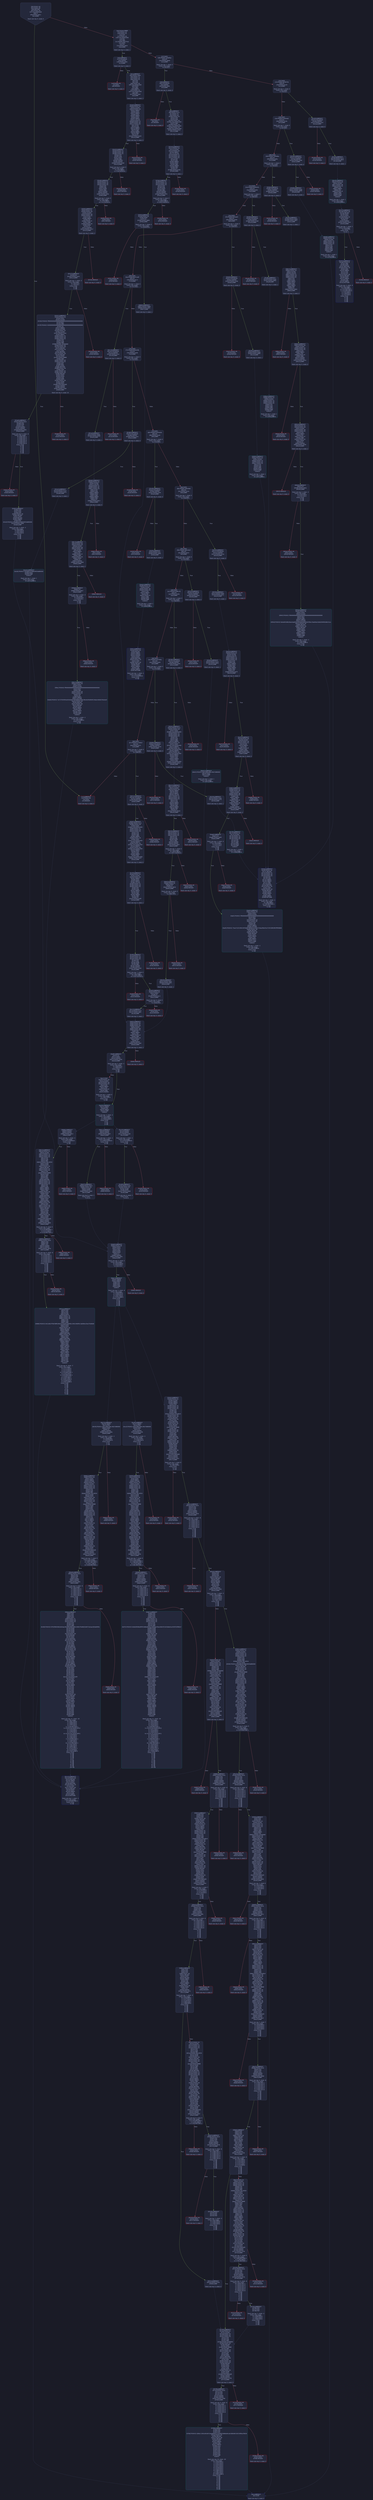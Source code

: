 digraph G {
    node [shape=box, style="filled, rounded", color="#565f89", fontcolor="#c0caf5", fontname="Helvetica", fillcolor="#24283b"];
    edge [color="#414868", fontcolor="#c0caf5", fontname="Helvetica"];
    bgcolor="#1a1b26";
    0 [ label = "[00] PUSH1 60
[02] PUSH1 40
[04] MSTORE
[05] PUSH1 04
[07] CALLDATASIZE
[08] LT
[09] PUSH2 00c1
[0c] JUMPI

Stack size req: 0, sizeΔ: 0
" shape = invhouse]
    1 [ label = "[0d] PUSH4 ffffffff
[12] PUSH1 e0
[14] PUSH1 02
[16] EXP
[17] PUSH1 00
[19] CALLDATALOAD
[1a] DIV
[1b] AND
[1c] PUSH4 0657f3a1
[21] DUP2
[22] EQ
[23] PUSH2 00c6
[26] JUMPI

Stack size req: 0, sizeΔ: 1
"]
    2 [ label = "[27] DUP1
[28] PUSH4 1a0a8fae
[2d] EQ
[2e] PUSH2 00ed
[31] JUMPI

Stack size req: 1, sizeΔ: 0
Entry->Op usage:
	0->45:EQ:1
"]
    3 [ label = "[32] DUP1
[33] PUSH4 44f38756
[38] EQ
[39] PUSH2 0124
[3c] JUMPI

Stack size req: 1, sizeΔ: 0
Entry->Op usage:
	0->56:EQ:1
"]
    4 [ label = "[3d] DUP1
[3e] PUSH4 676d2e62
[43] EQ
[44] PUSH2 015b
[47] JUMPI

Stack size req: 1, sizeΔ: 0
Entry->Op usage:
	0->67:EQ:1
"]
    5 [ label = "[48] DUP1
[49] PUSH4 7f5f0d6a
[4e] EQ
[4f] PUSH2 018a
[52] JUMPI

Stack size req: 1, sizeΔ: 0
Entry->Op usage:
	0->78:EQ:1
"]
    6 [ label = "[53] DUP1
[54] PUSH4 830f2935
[59] EQ
[5a] PUSH2 019d
[5d] JUMPI

Stack size req: 1, sizeΔ: 0
Entry->Op usage:
	0->89:EQ:1
"]
    7 [ label = "[5e] DUP1
[5f] PUSH4 85f2aef2
[64] EQ
[65] PUSH2 01b0
[68] JUMPI

Stack size req: 1, sizeΔ: 0
Entry->Op usage:
	0->100:EQ:1
"]
    8 [ label = "[69] DUP1
[6a] PUSH4 89311e6f
[6f] EQ
[70] PUSH2 01c3
[73] JUMPI

Stack size req: 1, sizeΔ: 0
Entry->Op usage:
	0->111:EQ:1
"]
    9 [ label = "[74] DUP1
[75] PUSH4 8f5d23f6
[7a] EQ
[7b] PUSH2 01d6
[7e] JUMPI

Stack size req: 1, sizeΔ: 0
Entry->Op usage:
	0->122:EQ:1
"]
    10 [ label = "[7f] DUP1
[80] PUSH4 b187bd26
[85] EQ
[86] PUSH2 01e9
[89] JUMPI

Stack size req: 1, sizeΔ: 0
Entry->Op usage:
	0->133:EQ:1
"]
    11 [ label = "[8a] DUP1
[8b] PUSH4 c4fdc6b8
[90] EQ
[91] PUSH2 0210
[94] JUMPI

Stack size req: 1, sizeΔ: 0
Entry->Op usage:
	0->144:EQ:1
"]
    12 [ label = "[95] DUP1
[96] PUSH4 c8612b2f
[9b] EQ
[9c] PUSH2 0223
[9f] JUMPI

Stack size req: 1, sizeΔ: 0
Entry->Op usage:
	0->155:EQ:1
"]
    13 [ label = "[a0] DUP1
[a1] PUSH4 f296c1f2
[a6] EQ
[a7] PUSH2 0236
[aa] JUMPI

Stack size req: 1, sizeΔ: 0
Entry->Op usage:
	0->166:EQ:1
"]
    14 [ label = "[ab] DUP1
[ac] PUSH4 fc0c546a
[b1] EQ
[b2] PUSH2 0269
[b5] JUMPI

Stack size req: 1, sizeΔ: 0
Entry->Op usage:
	0->177:EQ:1
"]
    15 [ label = "[b6] DUP1
[b7] PUSH4 fc7e061f
[bc] EQ
[bd] PUSH2 027c
[c0] JUMPI

Stack size req: 1, sizeΔ: 0
Entry->Op usage:
	0->188:EQ:1
"]
    16 [ label = "[c1] JUMPDEST
[c2] PUSH1 00
[c4] DUP1
[c5] REVERT

Stack size req: 0, sizeΔ: 0
" color = "red"]
    17 [ label = "[c6] JUMPDEST
[c7] CALLVALUE
[c8] ISZERO
[c9] PUSH2 00d1
[cc] JUMPI

Stack size req: 0, sizeΔ: 0
"]
    18 [ label = "[cd] PUSH1 00
[cf] DUP1
[d0] REVERT

Stack size req: 0, sizeΔ: 0
" color = "red"]
    19 [ label = "[d1] JUMPDEST
[d2] PUSH2 00eb
[d5] PUSH1 01
[d7] PUSH1 a0
[d9] PUSH1 02
[db] EXP
[dc] SUB
[dd] PUSH1 04
[df] CALLDATALOAD
[e0] DUP2
[e1] AND
[e2] SWAP1
[e3] PUSH1 24
[e5] CALLDATALOAD
[e6] AND
[e7] PUSH2 02af
[ea] JUMP

Stack size req: 0, sizeΔ: 3
"]
    20 [ label = "[eb] JUMPDEST
[ec] STOP

Stack size req: 0, sizeΔ: 0
" color = "darkblue"]
    21 [ label = "[ed] JUMPDEST
[ee] CALLVALUE
[ef] ISZERO
[f0] PUSH2 00f8
[f3] JUMPI

Stack size req: 0, sizeΔ: 0
"]
    22 [ label = "[f4] PUSH1 00
[f6] DUP1
[f7] REVERT

Stack size req: 0, sizeΔ: 0
" color = "red"]
    23 [ label = "[f8] JUMPDEST
[f9] PUSH2 0112
[fc] PUSH1 01
[fe] PUSH1 a0
[0100] PUSH1 02
[0102] EXP
[0103] SUB
[0104] PUSH1 04
[0106] CALLDATALOAD
[0107] AND
[0108] PUSH1 24
[010a] CALLDATALOAD
[010b] PUSH1 44
[010d] CALLDATALOAD
[010e] PUSH2 07c0
[0111] JUMP

Stack size req: 0, sizeΔ: 4
"]
    24 [ label = "[0112] JUMPDEST
[0113] PUSH1 40
[0115] MLOAD
[0116] SWAP1
[0117] DUP2
[0118] MSTORE
[0119] PUSH1 20
[011b] ADD
[011c] PUSH1 40
[011e] MLOAD
[011f] DUP1
[0120] SWAP2
[0121] SUB
[0122] SWAP1
[0123] RETURN

Stack size req: 1, sizeΔ: -1
Entry->Op usage:
	0->280:MSTORE:1
Entry->Exit:
	0->😵
" color = "darkblue"]
    25 [ label = "[0124] JUMPDEST
[0125] CALLVALUE
[0126] ISZERO
[0127] PUSH2 012f
[012a] JUMPI

Stack size req: 0, sizeΔ: 0
"]
    26 [ label = "[012b] PUSH1 00
[012d] DUP1
[012e] REVERT

Stack size req: 0, sizeΔ: 0
" color = "red"]
    27 [ label = "[012f] JUMPDEST
[0130] PUSH2 0137
[0133] PUSH2 08c8
[0136] JUMP

Stack size req: 0, sizeΔ: 1
"]
    28 [ label = "[0137] JUMPDEST
[0138] PUSH1 40
[013a] MLOAD
[013b] DUP1
[013c] DUP3
[013d] PUSH1 02
[013f] DUP2
[0140] GT
[0141] ISZERO
[0142] PUSH2 0147
[0145] JUMPI

Stack size req: 1, sizeΔ: 3
Entry->Op usage:
	0->320:GT:0
Entry->Exit:
	0->0, 3
"]
    29 [ label = "[0146] INVALID

Stack size req: 0, sizeΔ: 0
" color = "red"]
    30 [ label = "[0147] JUMPDEST
[0148] PUSH1 ff
[014a] AND
[014b] DUP2
[014c] MSTORE
[014d] PUSH1 20
[014f] ADD
[0150] SWAP2
[0151] POP
[0152] POP
[0153] PUSH1 40
[0155] MLOAD
[0156] DUP1
[0157] SWAP2
[0158] SUB
[0159] SWAP1
[015a] RETURN

Stack size req: 4, sizeΔ: -4
Entry->Op usage:
	0->330:AND:1
	0->332:MSTORE:1
	1->332:MSTORE:0
	1->335:ADD:1
	2->338:POP:0
	3->337:POP:0
Entry->Exit:
	0->😵
	1->😵
	2->😵
	3->😵
" color = "darkblue"]
    31 [ label = "[015b] JUMPDEST
[015c] CALLVALUE
[015d] ISZERO
[015e] PUSH2 0166
[0161] JUMPI

Stack size req: 0, sizeΔ: 0
"]
    32 [ label = "[0162] PUSH1 00
[0164] DUP1
[0165] REVERT

Stack size req: 0, sizeΔ: 0
" color = "red"]
    33 [ label = "[0166] JUMPDEST
[0167] PUSH2 016e
[016a] PUSH2 08d8
[016d] JUMP

Stack size req: 0, sizeΔ: 1
"]
    34 [ label = "[016e] JUMPDEST
[016f] PUSH1 40
[0171] MLOAD
[0172] PUSH1 01
[0174] PUSH1 a0
[0176] PUSH1 02
[0178] EXP
[0179] SUB
[017a] SWAP1
[017b] SWAP2
[017c] AND
[017d] DUP2
[017e] MSTORE
[017f] PUSH1 20
[0181] ADD
[0182] PUSH1 40
[0184] MLOAD
[0185] DUP1
[0186] SWAP2
[0187] SUB
[0188] SWAP1
[0189] RETURN

Stack size req: 1, sizeΔ: -1
Entry->Op usage:
	0->380:AND:0
	0->382:MSTORE:1
Entry->Exit:
	0->😵
" color = "darkblue"]
    35 [ label = "[018a] JUMPDEST
[018b] CALLVALUE
[018c] ISZERO
[018d] PUSH2 0195
[0190] JUMPI

Stack size req: 0, sizeΔ: 0
"]
    36 [ label = "[0191] PUSH1 00
[0193] DUP1
[0194] REVERT

Stack size req: 0, sizeΔ: 0
" color = "red"]
    37 [ label = "[0195] JUMPDEST
[0196] PUSH2 00eb
[0199] PUSH2 08e7
[019c] JUMP

Stack size req: 0, sizeΔ: 1
"]
    38 [ label = "[019d] JUMPDEST
[019e] CALLVALUE
[019f] ISZERO
[01a0] PUSH2 01a8
[01a3] JUMPI

Stack size req: 0, sizeΔ: 0
"]
    39 [ label = "[01a4] PUSH1 00
[01a6] DUP1
[01a7] REVERT

Stack size req: 0, sizeΔ: 0
" color = "red"]
    40 [ label = "[01a8] JUMPDEST
[01a9] PUSH2 016e
[01ac] PUSH2 098a
[01af] JUMP

Stack size req: 0, sizeΔ: 1
"]
    41 [ label = "[01b0] JUMPDEST
[01b1] CALLVALUE
[01b2] ISZERO
[01b3] PUSH2 01bb
[01b6] JUMPI

Stack size req: 0, sizeΔ: 0
"]
    42 [ label = "[01b7] PUSH1 00
[01b9] DUP1
[01ba] REVERT

Stack size req: 0, sizeΔ: 0
" color = "red"]
    43 [ label = "[01bb] JUMPDEST
[01bc] PUSH2 016e
[01bf] PUSH2 0999
[01c2] JUMP

Stack size req: 0, sizeΔ: 1
"]
    44 [ label = "[01c3] JUMPDEST
[01c4] CALLVALUE
[01c5] ISZERO
[01c6] PUSH2 01ce
[01c9] JUMPI

Stack size req: 0, sizeΔ: 0
"]
    45 [ label = "[01ca] PUSH1 00
[01cc] DUP1
[01cd] REVERT

Stack size req: 0, sizeΔ: 0
" color = "red"]
    46 [ label = "[01ce] JUMPDEST
[01cf] PUSH2 00eb
[01d2] PUSH2 09a8
[01d5] JUMP

Stack size req: 0, sizeΔ: 1
"]
    47 [ label = "[01d6] JUMPDEST
[01d7] CALLVALUE
[01d8] ISZERO
[01d9] PUSH2 01e1
[01dc] JUMPI

Stack size req: 0, sizeΔ: 0
"]
    48 [ label = "[01dd] PUSH1 00
[01df] DUP1
[01e0] REVERT

Stack size req: 0, sizeΔ: 0
" color = "red"]
    49 [ label = "[01e1] JUMPDEST
[01e2] PUSH2 0112
[01e5] PUSH2 0a3a
[01e8] JUMP

Stack size req: 0, sizeΔ: 1
"]
    50 [ label = "[01e9] JUMPDEST
[01ea] CALLVALUE
[01eb] ISZERO
[01ec] PUSH2 01f4
[01ef] JUMPI

Stack size req: 0, sizeΔ: 0
"]
    51 [ label = "[01f0] PUSH1 00
[01f2] DUP1
[01f3] REVERT

Stack size req: 0, sizeΔ: 0
" color = "red"]
    52 [ label = "[01f4] JUMPDEST
[01f5] PUSH2 01fc
[01f8] PUSH2 0a4a
[01fb] JUMP

Stack size req: 0, sizeΔ: 1
"]
    53 [ label = "[01fc] JUMPDEST
[01fd] PUSH1 40
[01ff] MLOAD
[0200] SWAP1
[0201] ISZERO
[0202] ISZERO
[0203] DUP2
[0204] MSTORE
[0205] PUSH1 20
[0207] ADD
[0208] PUSH1 40
[020a] MLOAD
[020b] DUP1
[020c] SWAP2
[020d] SUB
[020e] SWAP1
[020f] RETURN

Stack size req: 1, sizeΔ: -1
Entry->Op usage:
	0->513:ISZERO:0
Entry->Exit:
	0->😵
" color = "darkblue"]
    54 [ label = "[0210] JUMPDEST
[0211] CALLVALUE
[0212] ISZERO
[0213] PUSH2 021b
[0216] JUMPI

Stack size req: 0, sizeΔ: 0
"]
    55 [ label = "[0217] PUSH1 00
[0219] DUP1
[021a] REVERT

Stack size req: 0, sizeΔ: 0
" color = "red"]
    56 [ label = "[021b] JUMPDEST
[021c] PUSH2 00eb
[021f] PUSH2 0a5a
[0222] JUMP

Stack size req: 0, sizeΔ: 1
"]
    57 [ label = "[0223] JUMPDEST
[0224] CALLVALUE
[0225] ISZERO
[0226] PUSH2 022e
[0229] JUMPI

Stack size req: 0, sizeΔ: 0
"]
    58 [ label = "[022a] PUSH1 00
[022c] DUP1
[022d] REVERT

Stack size req: 0, sizeΔ: 0
" color = "red"]
    59 [ label = "[022e] JUMPDEST
[022f] PUSH2 0112
[0232] PUSH2 0b02
[0235] JUMP

Stack size req: 0, sizeΔ: 1
"]
    60 [ label = "[0236] JUMPDEST
[0237] CALLVALUE
[0238] ISZERO
[0239] PUSH2 0241
[023c] JUMPI

Stack size req: 0, sizeΔ: 0
"]
    61 [ label = "[023d] PUSH1 00
[023f] DUP1
[0240] REVERT

Stack size req: 0, sizeΔ: 0
" color = "red"]
    62 [ label = "[0241] JUMPDEST
[0242] PUSH2 0112
[0245] PUSH1 04
[0247] DUP1
[0248] CALLDATALOAD
[0249] PUSH1 01
[024b] PUSH1 a0
[024d] PUSH1 02
[024f] EXP
[0250] SUB
[0251] AND
[0252] SWAP1
[0253] PUSH1 24
[0255] DUP1
[0256] CALLDATALOAD
[0257] SWAP2
[0258] PUSH1 44
[025a] CALLDATALOAD
[025b] SWAP2
[025c] PUSH1 64
[025e] CALLDATALOAD
[025f] SWAP1
[0260] DUP2
[0261] ADD
[0262] SWAP2
[0263] ADD
[0264] CALLDATALOAD
[0265] PUSH2 0b12
[0268] JUMP

Stack size req: 0, sizeΔ: 6
"]
    63 [ label = "[0269] JUMPDEST
[026a] CALLVALUE
[026b] ISZERO
[026c] PUSH2 0274
[026f] JUMPI

Stack size req: 0, sizeΔ: 0
"]
    64 [ label = "[0270] PUSH1 00
[0272] DUP1
[0273] REVERT

Stack size req: 0, sizeΔ: 0
" color = "red"]
    65 [ label = "[0274] JUMPDEST
[0275] PUSH2 016e
[0278] PUSH2 0c70
[027b] JUMP

Stack size req: 0, sizeΔ: 1
"]
    66 [ label = "[027c] JUMPDEST
[027d] CALLVALUE
[027e] ISZERO
[027f] PUSH2 0287
[0282] JUMPI

Stack size req: 0, sizeΔ: 0
"]
    67 [ label = "[0283] PUSH1 00
[0285] DUP1
[0286] REVERT

Stack size req: 0, sizeΔ: 0
" color = "red"]
    68 [ label = "[0287] JUMPDEST
[0288] PUSH2 0112
[028b] PUSH1 04
[028d] DUP1
[028e] CALLDATALOAD
[028f] PUSH1 01
[0291] PUSH1 a0
[0293] PUSH1 02
[0295] EXP
[0296] SUB
[0297] AND
[0298] SWAP1
[0299] PUSH1 24
[029b] DUP1
[029c] CALLDATALOAD
[029d] SWAP2
[029e] PUSH1 44
[02a0] CALLDATALOAD
[02a1] SWAP2
[02a2] PUSH1 64
[02a4] CALLDATALOAD
[02a5] SWAP1
[02a6] DUP2
[02a7] ADD
[02a8] SWAP2
[02a9] ADD
[02aa] CALLDATALOAD
[02ab] PUSH2 0c7f
[02ae] JUMP

Stack size req: 0, sizeΔ: 6
"]
    69 [ label = "[02af] JUMPDEST
[02b0] PUSH1 02
[02b2] SLOAD
[02b3] PUSH1 00
[02b5] SWAP1
[02b6] DUP2
[02b7] SWAP1
[02b8] DUP2
[02b9] SWAP1
[02ba] DUP2
[02bb] SWAP1
[02bc] CALLER
[02bd] PUSH1 01
[02bf] PUSH1 a0
[02c1] PUSH1 02
[02c3] EXP
[02c4] SUB
[02c5] SWAP1
[02c6] DUP2
[02c7] AND
[02c8] SWAP2
[02c9] AND
[02ca] EQ
[02cb] PUSH2 02d3
[02ce] JUMPI

Stack size req: 0, sizeΔ: 4
"]
    70 [ label = "[02cf] PUSH1 00
[02d1] DUP1
[02d2] REVERT

Stack size req: 0, sizeΔ: 0
" color = "red"]
    71 [ label = "[02d3] JUMPDEST
[02d4] PUSH1 01
[02d6] PUSH1 a0
[02d8] PUSH1 02
[02da] EXP
[02db] SUB
[02dc] DUP7
[02dd] AND
[02de] ISZERO
[02df] ISZERO
[02e0] PUSH2 02e8
[02e3] JUMPI

Stack size req: 6, sizeΔ: 0
Entry->Op usage:
	5->733:AND:0
	5->734:ISZERO:0
"]
    72 [ label = "[02e4] PUSH1 00
[02e6] DUP1
[02e7] REVERT

Stack size req: 0, sizeΔ: 0
" color = "red"]
    73 [ label = "[02e8] JUMPDEST
[02e9] PUSH1 01
[02eb] PUSH1 a0
[02ed] PUSH1 02
[02ef] EXP
[02f0] SUB
[02f1] DUP6
[02f2] AND
[02f3] ISZERO
[02f4] ISZERO
[02f5] PUSH2 02fd
[02f8] JUMPI

Stack size req: 5, sizeΔ: 0
Entry->Op usage:
	4->754:AND:0
	4->755:ISZERO:0
"]
    74 [ label = "[02f9] PUSH1 00
[02fb] DUP1
[02fc] REVERT

Stack size req: 0, sizeΔ: 0
" color = "red"]
    75 [ label = "[02fd] JUMPDEST
[02fe] PUSH1 01
[0300] PUSH1 04
[0302] SLOAD
[0303] PUSH1 a8
[0305] PUSH1 02
[0307] EXP
[0308] SWAP1
[0309] DIV
[030a] PUSH1 ff
[030c] AND
[030d] PUSH1 02
[030f] DUP2
[0310] GT
[0311] ISZERO
[0312] PUSH2 0317
[0315] JUMPI

Stack size req: 0, sizeΔ: 2
"]
    76 [ label = "[0316] INVALID

Stack size req: 0, sizeΔ: 0
" color = "red"]
    77 [ label = "[0317] JUMPDEST
[0318] EQ
[0319] PUSH2 0321
[031c] JUMPI

Stack size req: 2, sizeΔ: -2
Entry->Op usage:
	0->792:EQ:0
	1->792:EQ:1
Entry->Exit:
	0->😵
	1->😵
"]
    78 [ label = "[031d] PUSH1 00
[031f] DUP1
[0320] REVERT

Stack size req: 0, sizeΔ: 0
" color = "red"]
    79 [ label = "[0321] JUMPDEST
[0322] PUSH1 04
[0324] DUP1
[0325] SLOAD
[0326] PUSH22 ff000000000000000000000000000000000000000000
[033d] NOT
[033e] AND
[033f] PUSH22 02000000000000000000000000000000000000000000
[0356] OR
[0357] SWAP1
[0358] SSTORE
[0359] PUSH1 01
[035b] SLOAD
[035c] PUSH2 03d1
[035f] SWAP1
[0360] PUSH1 01
[0362] PUSH1 a0
[0364] PUSH1 02
[0366] EXP
[0367] SUB
[0368] AND
[0369] PUSH4 18160ddd
[036e] PUSH1 00
[0370] PUSH1 40
[0372] MLOAD
[0373] PUSH1 20
[0375] ADD
[0376] MSTORE
[0377] PUSH1 40
[0379] MLOAD
[037a] DUP2
[037b] PUSH4 ffffffff
[0380] AND
[0381] PUSH1 e0
[0383] PUSH1 02
[0385] EXP
[0386] MUL
[0387] DUP2
[0388] MSTORE
[0389] PUSH1 04
[038b] ADD
[038c] PUSH1 20
[038e] PUSH1 40
[0390] MLOAD
[0391] DUP1
[0392] DUP4
[0393] SUB
[0394] DUP2
[0395] PUSH1 00
[0397] DUP8
[0398] DUP1
[0399] EXTCODESIZE
[039a] ISZERO
[039b] ISZERO
[039c] PUSH2 03a4
[039f] JUMPI

Stack size req: 0, sizeΔ: 10
"]
    80 [ label = "[03a0] PUSH1 00
[03a2] DUP1
[03a3] REVERT

Stack size req: 0, sizeΔ: 0
" color = "red"]
    81 [ label = "[03a4] JUMPDEST
[03a5] PUSH2 02c6
[03a8] GAS
[03a9] SUB
[03aa] CALL
[03ab] ISZERO
[03ac] ISZERO
[03ad] PUSH2 03b5
[03b0] JUMPI

Stack size req: 6, sizeΔ: -6
Entry->Op usage:
	0->938:CALL:1
	1->938:CALL:2
	2->938:CALL:3
	3->938:CALL:4
	4->938:CALL:5
	5->938:CALL:6
Entry->Exit:
	0->😵
	1->😵
	2->😵
	3->😵
	4->😵
	5->😵
"]
    82 [ label = "[03b1] PUSH1 00
[03b3] DUP1
[03b4] REVERT

Stack size req: 0, sizeΔ: 0
" color = "red"]
    83 [ label = "[03b5] JUMPDEST
[03b6] POP
[03b7] POP
[03b8] POP
[03b9] PUSH1 40
[03bb] MLOAD
[03bc] DUP1
[03bd] MLOAD
[03be] SWAP1
[03bf] POP
[03c0] PUSH12 05be8b1674882905fa880000
[03cd] PUSH2 0ddd
[03d0] JUMP

Stack size req: 3, sizeΔ: -1
Entry->Op usage:
	0->950:POP:0
	1->951:POP:0
	2->952:POP:0
Entry->Exit:
	0->😵
	1->😵
	2->😵
"]
    84 [ label = "[03d1] JUMPDEST
[03d2] PUSH1 01
[03d4] SLOAD
[03d5] SWAP1
[03d6] SWAP5
[03d7] POP
[03d8] PUSH1 01
[03da] PUSH1 a0
[03dc] PUSH1 02
[03de] EXP
[03df] SUB
[03e0] AND
[03e1] PUSH4 031bd4c4
[03e6] PUSH1 00
[03e8] PUSH1 40
[03ea] MLOAD
[03eb] PUSH1 20
[03ed] ADD
[03ee] MSTORE
[03ef] PUSH1 40
[03f1] MLOAD
[03f2] DUP2
[03f3] PUSH4 ffffffff
[03f8] AND
[03f9] PUSH1 e0
[03fb] PUSH1 02
[03fd] EXP
[03fe] MUL
[03ff] DUP2
[0400] MSTORE
[0401] PUSH1 04
[0403] ADD
[0404] PUSH1 20
[0406] PUSH1 40
[0408] MLOAD
[0409] DUP1
[040a] DUP4
[040b] SUB
[040c] DUP2
[040d] PUSH1 00
[040f] DUP8
[0410] DUP1
[0411] EXTCODESIZE
[0412] ISZERO
[0413] ISZERO
[0414] PUSH2 041c
[0417] JUMPI

Stack size req: 5, sizeΔ: 8
Entry->Op usage:
	4->983:POP:0
Entry->Exit:
	0->12
	4->😵
"]
    85 [ label = "[0418] PUSH1 00
[041a] DUP1
[041b] REVERT

Stack size req: 0, sizeΔ: 0
" color = "red"]
    86 [ label = "[041c] JUMPDEST
[041d] PUSH2 02c6
[0420] GAS
[0421] SUB
[0422] CALL
[0423] ISZERO
[0424] ISZERO
[0425] PUSH2 042d
[0428] JUMPI

Stack size req: 6, sizeΔ: -6
Entry->Op usage:
	0->1058:CALL:1
	1->1058:CALL:2
	2->1058:CALL:3
	3->1058:CALL:4
	4->1058:CALL:5
	5->1058:CALL:6
Entry->Exit:
	0->😵
	1->😵
	2->😵
	3->😵
	4->😵
	5->😵
"]
    87 [ label = "[0429] PUSH1 00
[042b] DUP1
[042c] REVERT

Stack size req: 0, sizeΔ: 0
" color = "red"]
    88 [ label = "[042d] JUMPDEST
[042e] POP
[042f] POP
[0430] POP
[0431] PUSH1 40
[0433] MLOAD
[0434] DUP1
[0435] MLOAD
[0436] SWAP1
[0437] POP
[0438] DUP5
[0439] GT
[043a] ISZERO
[043b] PUSH2 0581
[043e] JUMPI

Stack size req: 7, sizeΔ: -3
Entry->Op usage:
	0->1070:POP:0
	1->1071:POP:0
	2->1072:POP:0
	6->1081:GT:0
Entry->Exit:
	0->😵
	1->😵
	2->😵
"]
    89 [ label = "[043f] PUSH1 01
[0441] SLOAD
[0442] PUSH1 01
[0444] PUSH1 a0
[0446] PUSH1 02
[0448] EXP
[0449] SUB
[044a] AND
[044b] PUSH4 18160ddd
[0450] PUSH1 00
[0452] PUSH1 40
[0454] MLOAD
[0455] PUSH1 20
[0457] ADD
[0458] MSTORE
[0459] PUSH1 40
[045b] MLOAD
[045c] DUP2
[045d] PUSH4 ffffffff
[0462] AND
[0463] PUSH1 e0
[0465] PUSH1 02
[0467] EXP
[0468] MUL
[0469] DUP2
[046a] MSTORE
[046b] PUSH1 04
[046d] ADD
[046e] PUSH1 20
[0470] PUSH1 40
[0472] MLOAD
[0473] DUP1
[0474] DUP4
[0475] SUB
[0476] DUP2
[0477] PUSH1 00
[0479] DUP8
[047a] DUP1
[047b] EXTCODESIZE
[047c] ISZERO
[047d] ISZERO
[047e] PUSH2 0486
[0481] JUMPI

Stack size req: 0, sizeΔ: 9
"]
    90 [ label = "[0482] PUSH1 00
[0484] DUP1
[0485] REVERT

Stack size req: 0, sizeΔ: 0
" color = "red"]
    91 [ label = "[0486] JUMPDEST
[0487] PUSH2 02c6
[048a] GAS
[048b] SUB
[048c] CALL
[048d] ISZERO
[048e] ISZERO
[048f] PUSH2 0497
[0492] JUMPI

Stack size req: 6, sizeΔ: -6
Entry->Op usage:
	0->1164:CALL:1
	1->1164:CALL:2
	2->1164:CALL:3
	3->1164:CALL:4
	4->1164:CALL:5
	5->1164:CALL:6
Entry->Exit:
	0->😵
	1->😵
	2->😵
	3->😵
	4->😵
	5->😵
"]
    92 [ label = "[0493] PUSH1 00
[0495] DUP1
[0496] REVERT

Stack size req: 0, sizeΔ: 0
" color = "red"]
    93 [ label = "[0497] JUMPDEST
[0498] POP
[0499] POP
[049a] POP
[049b] PUSH1 40
[049d] MLOAD
[049e] DUP1
[049f] MLOAD
[04a0] PUSH1 01
[04a2] SLOAD
[04a3] SWAP1
[04a4] SWAP2
[04a5] POP
[04a6] PUSH1 01
[04a8] PUSH1 a0
[04aa] PUSH1 02
[04ac] EXP
[04ad] SUB
[04ae] AND
[04af] PUSH4 031bd4c4
[04b4] PUSH1 00
[04b6] PUSH1 40
[04b8] MLOAD
[04b9] PUSH1 20
[04bb] ADD
[04bc] MSTORE
[04bd] PUSH1 40
[04bf] MLOAD
[04c0] DUP2
[04c1] PUSH4 ffffffff
[04c6] AND
[04c7] PUSH1 e0
[04c9] PUSH1 02
[04cb] EXP
[04cc] MUL
[04cd] DUP2
[04ce] MSTORE
[04cf] PUSH1 04
[04d1] ADD
[04d2] PUSH1 20
[04d4] PUSH1 40
[04d6] MLOAD
[04d7] DUP1
[04d8] DUP4
[04d9] SUB
[04da] DUP2
[04db] PUSH1 00
[04dd] DUP8
[04de] DUP1
[04df] EXTCODESIZE
[04e0] ISZERO
[04e1] ISZERO
[04e2] PUSH2 04ea
[04e5] JUMPI

Stack size req: 3, sizeΔ: 7
Entry->Op usage:
	0->1176:POP:0
	1->1177:POP:0
	2->1178:POP:0
Entry->Exit:
	0->😵
	1->😵
	2->😵
"]
    94 [ label = "[04e6] PUSH1 00
[04e8] DUP1
[04e9] REVERT

Stack size req: 0, sizeΔ: 0
" color = "red"]
    95 [ label = "[04ea] JUMPDEST
[04eb] PUSH2 02c6
[04ee] GAS
[04ef] SUB
[04f0] CALL
[04f1] ISZERO
[04f2] ISZERO
[04f3] PUSH2 04fb
[04f6] JUMPI

Stack size req: 6, sizeΔ: -6
Entry->Op usage:
	0->1264:CALL:1
	1->1264:CALL:2
	2->1264:CALL:3
	3->1264:CALL:4
	4->1264:CALL:5
	5->1264:CALL:6
Entry->Exit:
	0->😵
	1->😵
	2->😵
	3->😵
	4->😵
	5->😵
"]
    96 [ label = "[04f7] PUSH1 00
[04f9] DUP1
[04fa] REVERT

Stack size req: 0, sizeΔ: 0
" color = "red"]
    97 [ label = "[04fb] JUMPDEST
[04fc] POP
[04fd] POP
[04fe] POP
[04ff] PUSH1 40
[0501] MLOAD
[0502] DUP1
[0503] MLOAD
[0504] SWAP1
[0505] POP
[0506] SUB
[0507] SWAP3
[0508] POP
[0509] PUSH1 00
[050b] DUP4
[050c] GT
[050d] ISZERO
[050e] PUSH2 057c
[0511] JUMPI

Stack size req: 7, sizeΔ: -4
Entry->Op usage:
	0->1276:POP:0
	1->1277:POP:0
	2->1278:POP:0
	3->1286:SUB:1
	6->1288:POP:0
Entry->Exit:
	0->😵
	1->😵
	2->😵
	3->😵
	6->😵
"]
    98 [ label = "[0512] PUSH1 01
[0514] SLOAD
[0515] PUSH1 01
[0517] PUSH1 a0
[0519] PUSH1 02
[051b] EXP
[051c] SUB
[051d] AND
[051e] PUSH4 40c10f19
[0523] DUP8
[0524] DUP6
[0525] PUSH1 40
[0527] MLOAD
[0528] PUSH1 e0
[052a] PUSH1 02
[052c] EXP
[052d] PUSH4 ffffffff
[0532] DUP6
[0533] AND
[0534] MUL
[0535] DUP2
[0536] MSTORE
[0537] PUSH1 01
[0539] PUSH1 a0
[053b] PUSH1 02
[053d] EXP
[053e] SUB
[053f] SWAP1
[0540] SWAP3
[0541] AND
[0542] PUSH1 04
[0544] DUP4
[0545] ADD
[0546] MSTORE
[0547] PUSH1 24
[0549] DUP3
[054a] ADD
[054b] MSTORE
[054c] PUSH1 44
[054e] ADD
[054f] PUSH1 00
[0551] PUSH1 40
[0553] MLOAD
[0554] DUP1
[0555] DUP4
[0556] SUB
[0557] DUP2
[0558] PUSH1 00
[055a] DUP8
[055b] DUP1
[055c] EXTCODESIZE
[055d] ISZERO
[055e] ISZERO
[055f] PUSH2 0567
[0562] JUMPI

Stack size req: 6, sizeΔ: 9
Entry->Op usage:
	2->1355:MSTORE:1
	5->1345:AND:0
	5->1350:MSTORE:1
"]
    99 [ label = "[0563] PUSH1 00
[0565] DUP1
[0566] REVERT

Stack size req: 0, sizeΔ: 0
" color = "red"]
    100 [ label = "[0567] JUMPDEST
[0568] PUSH2 02c6
[056b] GAS
[056c] SUB
[056d] CALL
[056e] ISZERO
[056f] ISZERO
[0570] PUSH2 0578
[0573] JUMPI

Stack size req: 6, sizeΔ: -6
Entry->Op usage:
	0->1389:CALL:1
	1->1389:CALL:2
	2->1389:CALL:3
	3->1389:CALL:4
	4->1389:CALL:5
	5->1389:CALL:6
Entry->Exit:
	0->😵
	1->😵
	2->😵
	3->😵
	4->😵
	5->😵
"]
    101 [ label = "[0574] PUSH1 00
[0576] DUP1
[0577] REVERT

Stack size req: 0, sizeΔ: 0
" color = "red"]
    102 [ label = "[0578] JUMPDEST
[0579] POP
[057a] POP
[057b] POP

Stack size req: 3, sizeΔ: -3
Entry->Op usage:
	0->1401:POP:0
	1->1402:POP:0
	2->1403:POP:0
Entry->Exit:
	0->😵
	1->😵
	2->😵
"]
    103 [ label = "[057c] JUMPDEST
[057d] PUSH2 0739
[0580] JUMP

Stack size req: 0, sizeΔ: 0
"]
    104 [ label = "[0581] JUMPDEST
[0582] PUSH1 01
[0584] SLOAD
[0585] PUSH1 01
[0587] PUSH1 a0
[0589] PUSH1 02
[058b] EXP
[058c] SUB
[058d] AND
[058e] PUSH4 40c10f19
[0593] DUP8
[0594] PUSH12 05be8b1674882905fa880000
[05a1] PUSH1 40
[05a3] MLOAD
[05a4] PUSH1 e0
[05a6] PUSH1 02
[05a8] EXP
[05a9] PUSH4 ffffffff
[05ae] DUP6
[05af] AND
[05b0] MUL
[05b1] DUP2
[05b2] MSTORE
[05b3] PUSH1 01
[05b5] PUSH1 a0
[05b7] PUSH1 02
[05b9] EXP
[05ba] SUB
[05bb] SWAP1
[05bc] SWAP3
[05bd] AND
[05be] PUSH1 04
[05c0] DUP4
[05c1] ADD
[05c2] MSTORE
[05c3] PUSH1 24
[05c5] DUP3
[05c6] ADD
[05c7] MSTORE
[05c8] PUSH1 44
[05ca] ADD
[05cb] PUSH1 00
[05cd] PUSH1 40
[05cf] MLOAD
[05d0] DUP1
[05d1] DUP4
[05d2] SUB
[05d3] DUP2
[05d4] PUSH1 00
[05d6] DUP8
[05d7] DUP1
[05d8] EXTCODESIZE
[05d9] ISZERO
[05da] ISZERO
[05db] PUSH2 05e3
[05de] JUMPI

Stack size req: 6, sizeΔ: 9
Entry->Op usage:
	5->1469:AND:0
	5->1474:MSTORE:1
"]
    105 [ label = "[05df] PUSH1 00
[05e1] DUP1
[05e2] REVERT

Stack size req: 0, sizeΔ: 0
" color = "red"]
    106 [ label = "[05e3] JUMPDEST
[05e4] PUSH2 02c6
[05e7] GAS
[05e8] SUB
[05e9] CALL
[05ea] ISZERO
[05eb] ISZERO
[05ec] PUSH2 05f4
[05ef] JUMPI

Stack size req: 6, sizeΔ: -6
Entry->Op usage:
	0->1513:CALL:1
	1->1513:CALL:2
	2->1513:CALL:3
	3->1513:CALL:4
	4->1513:CALL:5
	5->1513:CALL:6
Entry->Exit:
	0->😵
	1->😵
	2->😵
	3->😵
	4->😵
	5->😵
"]
    107 [ label = "[05f0] PUSH1 00
[05f2] DUP1
[05f3] REVERT

Stack size req: 0, sizeΔ: 0
" color = "red"]
    108 [ label = "[05f4] JUMPDEST
[05f5] POP
[05f6] POP
[05f7] PUSH1 01
[05f9] SLOAD
[05fa] PUSH1 01
[05fc] PUSH1 a0
[05fe] PUSH1 02
[0600] EXP
[0601] SUB
[0602] AND
[0603] SWAP1
[0604] POP
[0605] PUSH4 18160ddd
[060a] PUSH1 00
[060c] PUSH1 40
[060e] MLOAD
[060f] PUSH1 20
[0611] ADD
[0612] MSTORE
[0613] PUSH1 40
[0615] MLOAD
[0616] DUP2
[0617] PUSH4 ffffffff
[061c] AND
[061d] PUSH1 e0
[061f] PUSH1 02
[0621] EXP
[0622] MUL
[0623] DUP2
[0624] MSTORE
[0625] PUSH1 04
[0627] ADD
[0628] PUSH1 20
[062a] PUSH1 40
[062c] MLOAD
[062d] DUP1
[062e] DUP4
[062f] SUB
[0630] DUP2
[0631] PUSH1 00
[0633] DUP8
[0634] DUP1
[0635] EXTCODESIZE
[0636] ISZERO
[0637] ISZERO
[0638] PUSH2 0640
[063b] JUMPI

Stack size req: 3, sizeΔ: 6
Entry->Op usage:
	0->1525:POP:0
	1->1526:POP:0
	2->1540:POP:0
Entry->Exit:
	0->😵
	1->😵
	2->😵
"]
    109 [ label = "[063c] PUSH1 00
[063e] DUP1
[063f] REVERT

Stack size req: 0, sizeΔ: 0
" color = "red"]
    110 [ label = "[0640] JUMPDEST
[0641] PUSH2 02c6
[0644] GAS
[0645] SUB
[0646] CALL
[0647] ISZERO
[0648] ISZERO
[0649] PUSH2 0651
[064c] JUMPI

Stack size req: 6, sizeΔ: -6
Entry->Op usage:
	0->1606:CALL:1
	1->1606:CALL:2
	2->1606:CALL:3
	3->1606:CALL:4
	4->1606:CALL:5
	5->1606:CALL:6
Entry->Exit:
	0->😵
	1->😵
	2->😵
	3->😵
	4->😵
	5->😵
"]
    111 [ label = "[064d] PUSH1 00
[064f] DUP1
[0650] REVERT

Stack size req: 0, sizeΔ: 0
" color = "red"]
    112 [ label = "[0651] JUMPDEST
[0652] POP
[0653] POP
[0654] POP
[0655] PUSH1 40
[0657] MLOAD
[0658] DUP1
[0659] MLOAD
[065a] PUSH1 01
[065c] SLOAD
[065d] SWAP1
[065e] SWAP4
[065f] POP
[0660] DUP4
[0661] SWAP2
[0662] POP
[0663] PUSH1 01
[0665] PUSH1 a0
[0667] PUSH1 02
[0669] EXP
[066a] SUB
[066b] AND
[066c] PUSH4 031bd4c4
[0671] PUSH1 00
[0673] PUSH1 40
[0675] MLOAD
[0676] PUSH1 20
[0678] ADD
[0679] MSTORE
[067a] PUSH1 40
[067c] MLOAD
[067d] DUP2
[067e] PUSH4 ffffffff
[0683] AND
[0684] PUSH1 e0
[0686] PUSH1 02
[0688] EXP
[0689] MUL
[068a] DUP2
[068b] MSTORE
[068c] PUSH1 04
[068e] ADD
[068f] PUSH1 20
[0691] PUSH1 40
[0693] MLOAD
[0694] DUP1
[0695] DUP4
[0696] SUB
[0697] DUP2
[0698] PUSH1 00
[069a] DUP8
[069b] DUP1
[069c] EXTCODESIZE
[069d] ISZERO
[069e] ISZERO
[069f] PUSH2 06a7
[06a2] JUMPI

Stack size req: 5, sizeΔ: 7
Entry->Op usage:
	0->1618:POP:0
	1->1619:POP:0
	2->1620:POP:0
	4->1631:POP:0
Entry->Exit:
	0->😵
	1->😵
	2->😵
	4->😵
"]
    113 [ label = "[06a3] PUSH1 00
[06a5] DUP1
[06a6] REVERT

Stack size req: 0, sizeΔ: 0
" color = "red"]
    114 [ label = "[06a7] JUMPDEST
[06a8] PUSH2 02c6
[06ab] GAS
[06ac] SUB
[06ad] CALL
[06ae] ISZERO
[06af] ISZERO
[06b0] PUSH2 06b8
[06b3] JUMPI

Stack size req: 6, sizeΔ: -6
Entry->Op usage:
	0->1709:CALL:1
	1->1709:CALL:2
	2->1709:CALL:3
	3->1709:CALL:4
	4->1709:CALL:5
	5->1709:CALL:6
Entry->Exit:
	0->😵
	1->😵
	2->😵
	3->😵
	4->😵
	5->😵
"]
    115 [ label = "[06b4] PUSH1 00
[06b6] DUP1
[06b7] REVERT

Stack size req: 0, sizeΔ: 0
" color = "red"]
    116 [ label = "[06b8] JUMPDEST
[06b9] POP
[06ba] POP
[06bb] POP
[06bc] PUSH1 40
[06be] MLOAD
[06bf] DUP1
[06c0] MLOAD
[06c1] SWAP1
[06c2] POP
[06c3] SUB
[06c4] SWAP1
[06c5] POP
[06c6] PUSH1 00
[06c8] DUP2
[06c9] GT
[06ca] ISZERO
[06cb] PUSH2 0739
[06ce] JUMPI

Stack size req: 5, sizeΔ: -4
Entry->Op usage:
	0->1721:POP:0
	1->1722:POP:0
	2->1723:POP:0
	3->1731:SUB:1
	4->1733:POP:0
Entry->Exit:
	0->😵
	1->😵
	2->😵
	3->😵
	4->😵
"]
    117 [ label = "[06cf] PUSH1 01
[06d1] SLOAD
[06d2] PUSH1 01
[06d4] PUSH1 a0
[06d6] PUSH1 02
[06d8] EXP
[06d9] SUB
[06da] AND
[06db] PUSH4 40c10f19
[06e0] DUP7
[06e1] DUP4
[06e2] PUSH1 40
[06e4] MLOAD
[06e5] PUSH1 e0
[06e7] PUSH1 02
[06e9] EXP
[06ea] PUSH4 ffffffff
[06ef] DUP6
[06f0] AND
[06f1] MUL
[06f2] DUP2
[06f3] MSTORE
[06f4] PUSH1 01
[06f6] PUSH1 a0
[06f8] PUSH1 02
[06fa] EXP
[06fb] SUB
[06fc] SWAP1
[06fd] SWAP3
[06fe] AND
[06ff] PUSH1 04
[0701] DUP4
[0702] ADD
[0703] MSTORE
[0704] PUSH1 24
[0706] DUP3
[0707] ADD
[0708] MSTORE
[0709] PUSH1 44
[070b] ADD
[070c] PUSH1 00
[070e] PUSH1 40
[0710] MLOAD
[0711] DUP1
[0712] DUP4
[0713] SUB
[0714] DUP2
[0715] PUSH1 00
[0717] DUP8
[0718] DUP1
[0719] EXTCODESIZE
[071a] ISZERO
[071b] ISZERO
[071c] PUSH2 0724
[071f] JUMPI

Stack size req: 5, sizeΔ: 9
Entry->Op usage:
	0->1800:MSTORE:1
	4->1790:AND:0
	4->1795:MSTORE:1
"]
    118 [ label = "[0720] PUSH1 00
[0722] DUP1
[0723] REVERT

Stack size req: 0, sizeΔ: 0
" color = "red"]
    119 [ label = "[0724] JUMPDEST
[0725] PUSH2 02c6
[0728] GAS
[0729] SUB
[072a] CALL
[072b] ISZERO
[072c] ISZERO
[072d] PUSH2 0735
[0730] JUMPI

Stack size req: 6, sizeΔ: -6
Entry->Op usage:
	0->1834:CALL:1
	1->1834:CALL:2
	2->1834:CALL:3
	3->1834:CALL:4
	4->1834:CALL:5
	5->1834:CALL:6
Entry->Exit:
	0->😵
	1->😵
	2->😵
	3->😵
	4->😵
	5->😵
"]
    120 [ label = "[0731] PUSH1 00
[0733] DUP1
[0734] REVERT

Stack size req: 0, sizeΔ: 0
" color = "red"]
    121 [ label = "[0735] JUMPDEST
[0736] POP
[0737] POP
[0738] POP

Stack size req: 3, sizeΔ: -3
Entry->Op usage:
	0->1846:POP:0
	1->1847:POP:0
	2->1848:POP:0
Entry->Exit:
	0->😵
	1->😵
	2->😵
"]
    122 [ label = "[0739] JUMPDEST
[073a] PUSH1 01
[073c] SLOAD
[073d] PUSH1 01
[073f] PUSH1 a0
[0741] PUSH1 02
[0743] EXP
[0744] SUB
[0745] AND
[0746] PUSH4 6a28f000
[074b] PUSH1 40
[074d] MLOAD
[074e] DUP2
[074f] PUSH4 ffffffff
[0754] AND
[0755] PUSH1 e0
[0757] PUSH1 02
[0759] EXP
[075a] MUL
[075b] DUP2
[075c] MSTORE
[075d] PUSH1 04
[075f] ADD
[0760] PUSH1 00
[0762] PUSH1 40
[0764] MLOAD
[0765] DUP1
[0766] DUP4
[0767] SUB
[0768] DUP2
[0769] PUSH1 00
[076b] DUP8
[076c] DUP1
[076d] EXTCODESIZE
[076e] ISZERO
[076f] ISZERO
[0770] PUSH2 0778
[0773] JUMPI

Stack size req: 0, sizeΔ: 9
"]
    123 [ label = "[0774] PUSH1 00
[0776] DUP1
[0777] REVERT

Stack size req: 0, sizeΔ: 0
" color = "red"]
    124 [ label = "[0778] JUMPDEST
[0779] PUSH2 02c6
[077c] GAS
[077d] SUB
[077e] CALL
[077f] ISZERO
[0780] ISZERO
[0781] PUSH2 0789
[0784] JUMPI

Stack size req: 6, sizeΔ: -6
Entry->Op usage:
	0->1918:CALL:1
	1->1918:CALL:2
	2->1918:CALL:3
	3->1918:CALL:4
	4->1918:CALL:5
	5->1918:CALL:6
Entry->Exit:
	0->😵
	1->😵
	2->😵
	3->😵
	4->😵
	5->😵
"]
    125 [ label = "[0785] PUSH1 00
[0787] DUP1
[0788] REVERT

Stack size req: 0, sizeΔ: 0
" color = "red"]
    126 [ label = "[0789] JUMPDEST
[078a] POP
[078b] POP
[078c] POP
[078d] PUSH32 d26bc13d5a30cb67cbea6d0927234e897dd66eb4cab3db0d63181509fea78026
[07ae] PUSH1 40
[07b0] MLOAD
[07b1] PUSH1 40
[07b3] MLOAD
[07b4] DUP1
[07b5] SWAP2
[07b6] SUB
[07b7] SWAP1
[07b8] LOG1
[07b9] POP
[07ba] POP
[07bb] POP
[07bc] POP
[07bd] POP
[07be] POP
[07bf] JUMP
Indirect!

Stack size req: 10, sizeΔ: -10
Entry->Op usage:
	0->1930:POP:0
	1->1931:POP:0
	2->1932:POP:0
	3->1977:POP:0
	4->1978:POP:0
	5->1979:POP:0
	6->1980:POP:0
	7->1981:POP:0
	8->1982:POP:0
	9->1983:JUMP:0
Entry->Exit:
	0->😵
	1->😵
	2->😵
	3->😵
	4->😵
	5->😵
	6->😵
	7->😵
	8->😵
	9->😵
" color = "teal"]
    127 [ label = "[07c0] JUMPDEST
[07c1] PUSH1 03
[07c3] SLOAD
[07c4] PUSH1 00
[07c6] SWAP1
[07c7] CALLER
[07c8] PUSH1 01
[07ca] PUSH1 a0
[07cc] PUSH1 02
[07ce] EXP
[07cf] SUB
[07d0] SWAP1
[07d1] DUP2
[07d2] AND
[07d3] SWAP2
[07d4] AND
[07d5] EQ
[07d6] PUSH2 07de
[07d9] JUMPI

Stack size req: 0, sizeΔ: 1
"]
    128 [ label = "[07da] PUSH1 00
[07dc] DUP1
[07dd] REVERT

Stack size req: 0, sizeΔ: 0
" color = "red"]
    129 [ label = "[07de] JUMPDEST
[07df] PUSH1 01
[07e1] PUSH1 a0
[07e3] PUSH1 02
[07e5] EXP
[07e6] SUB
[07e7] DUP5
[07e8] AND
[07e9] ISZERO
[07ea] ISZERO
[07eb] PUSH2 07f3
[07ee] JUMPI

Stack size req: 4, sizeΔ: 0
Entry->Op usage:
	3->2024:AND:0
	3->2025:ISZERO:0
"]
    130 [ label = "[07ef] PUSH1 00
[07f1] DUP1
[07f2] REVERT

Stack size req: 0, sizeΔ: 0
" color = "red"]
    131 [ label = "[07f3] JUMPDEST
[07f4] PUSH1 00
[07f6] DUP4
[07f7] GT
[07f8] PUSH2 0800
[07fb] JUMPI

Stack size req: 3, sizeΔ: 0
Entry->Op usage:
	2->2039:GT:0
"]
    132 [ label = "[07fc] PUSH1 00
[07fe] DUP1
[07ff] REVERT

Stack size req: 0, sizeΔ: 0
" color = "red"]
    133 [ label = "[0800] JUMPDEST
[0801] PUSH2 0808
[0804] PUSH2 0df3
[0807] JUMP

Stack size req: 0, sizeΔ: 1
"]
    134 [ label = "[0808] JUMPDEST
[0809] ISZERO
[080a] ISZERO
[080b] PUSH2 0813
[080e] JUMPI

Stack size req: 1, sizeΔ: -1
Entry->Op usage:
	0->2057:ISZERO:0
Entry->Exit:
	0->😵
"]
    135 [ label = "[080f] PUSH1 00
[0811] DUP1
[0812] REVERT

Stack size req: 0, sizeΔ: 0
" color = "red"]
    136 [ label = "[0813] JUMPDEST
[0814] PUSH1 01
[0816] SLOAD
[0817] PUSH1 01
[0819] PUSH1 a0
[081b] PUSH1 02
[081d] EXP
[081e] SUB
[081f] AND
[0820] PUSH4 40c10f19
[0825] DUP6
[0826] DUP6
[0827] PUSH1 40
[0829] MLOAD
[082a] PUSH1 e0
[082c] PUSH1 02
[082e] EXP
[082f] PUSH4 ffffffff
[0834] DUP6
[0835] AND
[0836] MUL
[0837] DUP2
[0838] MSTORE
[0839] PUSH1 01
[083b] PUSH1 a0
[083d] PUSH1 02
[083f] EXP
[0840] SUB
[0841] SWAP1
[0842] SWAP3
[0843] AND
[0844] PUSH1 04
[0846] DUP4
[0847] ADD
[0848] MSTORE
[0849] PUSH1 24
[084b] DUP3
[084c] ADD
[084d] MSTORE
[084e] PUSH1 44
[0850] ADD
[0851] PUSH1 00
[0853] PUSH1 40
[0855] MLOAD
[0856] DUP1
[0857] DUP4
[0858] SUB
[0859] DUP2
[085a] PUSH1 00
[085c] DUP8
[085d] DUP1
[085e] EXTCODESIZE
[085f] ISZERO
[0860] ISZERO
[0861] PUSH2 0869
[0864] JUMPI

Stack size req: 4, sizeΔ: 9
Entry->Op usage:
	2->2125:MSTORE:1
	3->2115:AND:0
	3->2120:MSTORE:1
"]
    137 [ label = "[0865] PUSH1 00
[0867] DUP1
[0868] REVERT

Stack size req: 0, sizeΔ: 0
" color = "red"]
    138 [ label = "[0869] JUMPDEST
[086a] PUSH2 02c6
[086d] GAS
[086e] SUB
[086f] CALL
[0870] ISZERO
[0871] ISZERO
[0872] PUSH2 087a
[0875] JUMPI

Stack size req: 6, sizeΔ: -6
Entry->Op usage:
	0->2159:CALL:1
	1->2159:CALL:2
	2->2159:CALL:3
	3->2159:CALL:4
	4->2159:CALL:5
	5->2159:CALL:6
Entry->Exit:
	0->😵
	1->😵
	2->😵
	3->😵
	4->😵
	5->😵
"]
    139 [ label = "[0876] PUSH1 00
[0878] DUP1
[0879] REVERT

Stack size req: 0, sizeΔ: 0
" color = "red"]
    140 [ label = "[087a] JUMPDEST
[087b] POP
[087c] POP
[087d] POP
[087e] DUP4
[087f] PUSH1 01
[0881] PUSH1 a0
[0883] PUSH1 02
[0885] EXP
[0886] SUB
[0887] AND
[0888] PUSH32 b412d627f5bf38ffc09d2337ba9c420690c14421460f4c3abfd6cd3ee750d0d0
[08a9] DUP5
[08aa] DUP5
[08ab] PUSH1 40
[08ad] MLOAD
[08ae] SWAP2
[08af] DUP3
[08b0] MSTORE
[08b1] PUSH1 20
[08b3] DUP3
[08b4] ADD
[08b5] MSTORE
[08b6] PUSH1 40
[08b8] SWAP1
[08b9] DUP2
[08ba] ADD
[08bb] SWAP1
[08bc] MLOAD
[08bd] DUP1
[08be] SWAP2
[08bf] SUB
[08c0] SWAP1
[08c1] LOG2
[08c2] SWAP4
[08c3] SWAP3
[08c4] POP
[08c5] POP
[08c6] POP
[08c7] JUMP
Indirect!

Stack size req: 8, sizeΔ: -7
Entry->Op usage:
	0->2171:POP:0
	1->2172:POP:0
	2->2173:POP:0
	4->2229:MSTORE:1
	4->2245:POP:0
	5->2224:MSTORE:1
	5->2246:POP:0
	6->2183:AND:1
	6->2241:LOG2:3
	6->2244:POP:0
	7->2247:JUMP:0
Entry->Exit:
	0->😵
	1->😵
	2->😵
	3->0
	4->😵
	5->😵
	6->😵
	7->😵
" color = "teal"]
    141 [ label = "[08c8] JUMPDEST
[08c9] PUSH1 04
[08cb] SLOAD
[08cc] PUSH1 a8
[08ce] PUSH1 02
[08d0] EXP
[08d1] SWAP1
[08d2] DIV
[08d3] PUSH1 ff
[08d5] AND
[08d6] DUP2
[08d7] JUMP
Indirect!

Stack size req: 1, sizeΔ: 1
Entry->Op usage:
	0->2263:JUMP:0
" color = "teal"]
    142 [ label = "[08d8] JUMPDEST
[08d9] PUSH1 04
[08db] SLOAD
[08dc] PUSH1 01
[08de] PUSH1 a0
[08e0] PUSH1 02
[08e2] EXP
[08e3] SUB
[08e4] AND
[08e5] DUP2
[08e6] JUMP
Indirect!

Stack size req: 1, sizeΔ: 1
Entry->Op usage:
	0->2278:JUMP:0
" color = "teal"]
    143 [ label = "[08e7] JUMPDEST
[08e8] PUSH1 02
[08ea] SLOAD
[08eb] CALLER
[08ec] PUSH1 01
[08ee] PUSH1 a0
[08f0] PUSH1 02
[08f2] EXP
[08f3] SUB
[08f4] SWAP1
[08f5] DUP2
[08f6] AND
[08f7] SWAP2
[08f8] AND
[08f9] EQ
[08fa] PUSH2 0902
[08fd] JUMPI

Stack size req: 0, sizeΔ: 0
"]
    144 [ label = "[08fe] PUSH1 00
[0900] DUP1
[0901] REVERT

Stack size req: 0, sizeΔ: 0
" color = "red"]
    145 [ label = "[0902] JUMPDEST
[0903] PUSH1 04
[0905] SLOAD
[0906] PUSH1 a0
[0908] PUSH1 02
[090a] EXP
[090b] SWAP1
[090c] DIV
[090d] PUSH1 ff
[090f] AND
[0910] ISZERO
[0911] ISZERO
[0912] PUSH2 091a
[0915] JUMPI

Stack size req: 0, sizeΔ: 0
"]
    146 [ label = "[0916] PUSH1 00
[0918] DUP1
[0919] REVERT

Stack size req: 0, sizeΔ: 0
" color = "red"]
    147 [ label = "[091a] JUMPDEST
[091b] PUSH1 01
[091d] PUSH1 04
[091f] SLOAD
[0920] PUSH1 a8
[0922] PUSH1 02
[0924] EXP
[0925] SWAP1
[0926] DIV
[0927] PUSH1 ff
[0929] AND
[092a] PUSH1 02
[092c] DUP2
[092d] GT
[092e] ISZERO
[092f] PUSH2 0934
[0932] JUMPI

Stack size req: 0, sizeΔ: 2
"]
    148 [ label = "[0933] INVALID

Stack size req: 0, sizeΔ: 0
" color = "red"]
    149 [ label = "[0934] JUMPDEST
[0935] EQ
[0936] PUSH2 093e
[0939] JUMPI

Stack size req: 2, sizeΔ: -2
Entry->Op usage:
	0->2357:EQ:0
	1->2357:EQ:1
Entry->Exit:
	0->😵
	1->😵
"]
    150 [ label = "[093a] PUSH1 00
[093c] DUP1
[093d] REVERT

Stack size req: 0, sizeΔ: 0
" color = "red"]
    151 [ label = "[093e] JUMPDEST
[093f] PUSH1 04
[0941] DUP1
[0942] SLOAD
[0943] PUSH21 ff0000000000000000000000000000000000000000
[0959] NOT
[095a] AND
[095b] SWAP1
[095c] SSTORE
[095d] PUSH32 8e4a943d8cb0ae3aeb93e78326a59e6502d76bc1faeb9a2cbb6204492dbb7a1a
[097e] PUSH1 40
[0980] MLOAD
[0981] PUSH1 40
[0983] MLOAD
[0984] DUP1
[0985] SWAP2
[0986] SUB
[0987] SWAP1
[0988] LOG1
[0989] JUMP
Indirect!

Stack size req: 1, sizeΔ: -1
Entry->Op usage:
	0->2441:JUMP:0
Entry->Exit:
	0->😵
" color = "teal"]
    152 [ label = "[098a] JUMPDEST
[098b] PUSH1 03
[098d] SLOAD
[098e] PUSH1 01
[0990] PUSH1 a0
[0992] PUSH1 02
[0994] EXP
[0995] SUB
[0996] AND
[0997] DUP2
[0998] JUMP
Indirect!

Stack size req: 1, sizeΔ: 1
Entry->Op usage:
	0->2456:JUMP:0
" color = "teal"]
    153 [ label = "[0999] JUMPDEST
[099a] PUSH1 02
[099c] SLOAD
[099d] PUSH1 01
[099f] PUSH1 a0
[09a1] PUSH1 02
[09a3] EXP
[09a4] SUB
[09a5] AND
[09a6] DUP2
[09a7] JUMP
Indirect!

Stack size req: 1, sizeΔ: 1
Entry->Op usage:
	0->2471:JUMP:0
" color = "teal"]
    154 [ label = "[09a8] JUMPDEST
[09a9] PUSH1 02
[09ab] SLOAD
[09ac] CALLER
[09ad] PUSH1 01
[09af] PUSH1 a0
[09b1] PUSH1 02
[09b3] EXP
[09b4] SUB
[09b5] SWAP1
[09b6] DUP2
[09b7] AND
[09b8] SWAP2
[09b9] AND
[09ba] EQ
[09bb] PUSH2 09c3
[09be] JUMPI

Stack size req: 0, sizeΔ: 0
"]
    155 [ label = "[09bf] PUSH1 00
[09c1] DUP1
[09c2] REVERT

Stack size req: 0, sizeΔ: 0
" color = "red"]
    156 [ label = "[09c3] JUMPDEST
[09c4] PUSH1 00
[09c6] PUSH1 04
[09c8] SLOAD
[09c9] PUSH1 a8
[09cb] PUSH1 02
[09cd] EXP
[09ce] SWAP1
[09cf] DIV
[09d0] PUSH1 ff
[09d2] AND
[09d3] PUSH1 02
[09d5] DUP2
[09d6] GT
[09d7] ISZERO
[09d8] PUSH2 09dd
[09db] JUMPI

Stack size req: 0, sizeΔ: 2
"]
    157 [ label = "[09dc] INVALID

Stack size req: 0, sizeΔ: 0
" color = "red"]
    158 [ label = "[09dd] JUMPDEST
[09de] EQ
[09df] PUSH2 09e7
[09e2] JUMPI

Stack size req: 2, sizeΔ: -2
Entry->Op usage:
	0->2526:EQ:0
	1->2526:EQ:1
Entry->Exit:
	0->😵
	1->😵
"]
    159 [ label = "[09e3] PUSH1 00
[09e5] DUP1
[09e6] REVERT

Stack size req: 0, sizeΔ: 0
" color = "red"]
    160 [ label = "[09e7] JUMPDEST
[09e8] PUSH1 04
[09ea] DUP1
[09eb] SLOAD
[09ec] PUSH22 ff000000000000000000000000000000000000000000
[0a03] NOT
[0a04] AND
[0a05] PUSH1 a8
[0a07] PUSH1 02
[0a09] EXP
[0a0a] OR
[0a0b] SWAP1
[0a0c] SSTORE
[0a0d] PUSH32 7a737593954a3016da0718e58083d34b1f8c0d1f0d404534abc4d4af33fa2ed3
[0a2e] PUSH1 40
[0a30] MLOAD
[0a31] PUSH1 40
[0a33] MLOAD
[0a34] DUP1
[0a35] SWAP2
[0a36] SUB
[0a37] SWAP1
[0a38] LOG1
[0a39] JUMP
Indirect!

Stack size req: 1, sizeΔ: -1
Entry->Op usage:
	0->2617:JUMP:0
Entry->Exit:
	0->😵
" color = "teal"]
    161 [ label = "[0a3a] JUMPDEST
[0a3b] PUSH12 05be8b1674882905fa880000
[0a48] DUP2
[0a49] JUMP
Indirect!

Stack size req: 1, sizeΔ: 1
Entry->Op usage:
	0->2633:JUMP:0
" color = "teal"]
    162 [ label = "[0a4a] JUMPDEST
[0a4b] PUSH1 04
[0a4d] SLOAD
[0a4e] PUSH1 a0
[0a50] PUSH1 02
[0a52] EXP
[0a53] SWAP1
[0a54] DIV
[0a55] PUSH1 ff
[0a57] AND
[0a58] DUP2
[0a59] JUMP
Indirect!

Stack size req: 1, sizeΔ: 1
Entry->Op usage:
	0->2649:JUMP:0
" color = "teal"]
    163 [ label = "[0a5a] JUMPDEST
[0a5b] PUSH1 02
[0a5d] SLOAD
[0a5e] CALLER
[0a5f] PUSH1 01
[0a61] PUSH1 a0
[0a63] PUSH1 02
[0a65] EXP
[0a66] SUB
[0a67] SWAP1
[0a68] DUP2
[0a69] AND
[0a6a] SWAP2
[0a6b] AND
[0a6c] EQ
[0a6d] PUSH2 0a75
[0a70] JUMPI

Stack size req: 0, sizeΔ: 0
"]
    164 [ label = "[0a71] PUSH1 00
[0a73] DUP1
[0a74] REVERT

Stack size req: 0, sizeΔ: 0
" color = "red"]
    165 [ label = "[0a75] JUMPDEST
[0a76] PUSH1 04
[0a78] SLOAD
[0a79] PUSH1 a0
[0a7b] PUSH1 02
[0a7d] EXP
[0a7e] SWAP1
[0a7f] DIV
[0a80] PUSH1 ff
[0a82] AND
[0a83] ISZERO
[0a84] PUSH2 0a8c
[0a87] JUMPI

Stack size req: 0, sizeΔ: 0
"]
    166 [ label = "[0a88] PUSH1 00
[0a8a] DUP1
[0a8b] REVERT

Stack size req: 0, sizeΔ: 0
" color = "red"]
    167 [ label = "[0a8c] JUMPDEST
[0a8d] PUSH1 01
[0a8f] PUSH1 04
[0a91] SLOAD
[0a92] PUSH1 a8
[0a94] PUSH1 02
[0a96] EXP
[0a97] SWAP1
[0a98] DIV
[0a99] PUSH1 ff
[0a9b] AND
[0a9c] PUSH1 02
[0a9e] DUP2
[0a9f] GT
[0aa0] ISZERO
[0aa1] PUSH2 0aa6
[0aa4] JUMPI

Stack size req: 0, sizeΔ: 2
"]
    168 [ label = "[0aa5] INVALID

Stack size req: 0, sizeΔ: 0
" color = "red"]
    169 [ label = "[0aa6] JUMPDEST
[0aa7] EQ
[0aa8] PUSH2 0ab0
[0aab] JUMPI

Stack size req: 2, sizeΔ: -2
Entry->Op usage:
	0->2727:EQ:0
	1->2727:EQ:1
Entry->Exit:
	0->😵
	1->😵
"]
    170 [ label = "[0aac] PUSH1 00
[0aae] DUP1
[0aaf] REVERT

Stack size req: 0, sizeΔ: 0
" color = "red"]
    171 [ label = "[0ab0] JUMPDEST
[0ab1] PUSH1 04
[0ab3] DUP1
[0ab4] SLOAD
[0ab5] PUSH21 ff0000000000000000000000000000000000000000
[0acb] NOT
[0acc] AND
[0acd] PUSH1 a0
[0acf] PUSH1 02
[0ad1] EXP
[0ad2] OR
[0ad3] SWAP1
[0ad4] SSTORE
[0ad5] PUSH32 75ee731553f63397b683c48301221bb5719aa3f6e55e73767d993f87fff49804
[0af6] PUSH1 40
[0af8] MLOAD
[0af9] PUSH1 40
[0afb] MLOAD
[0afc] DUP1
[0afd] SWAP2
[0afe] SUB
[0aff] SWAP1
[0b00] LOG1
[0b01] JUMP
Indirect!

Stack size req: 1, sizeΔ: -1
Entry->Op usage:
	0->2817:JUMP:0
Entry->Exit:
	0->😵
" color = "teal"]
    172 [ label = "[0b02] JUMPDEST
[0b03] PUSH12 0bcfcdffe199cc4627d80000
[0b10] DUP2
[0b11] JUMP
Indirect!

Stack size req: 1, sizeΔ: 1
Entry->Op usage:
	0->2833:JUMP:0
" color = "teal"]
    173 [ label = "[0b12] JUMPDEST
[0b13] PUSH1 03
[0b15] SLOAD
[0b16] PUSH1 00
[0b18] SWAP1
[0b19] DUP2
[0b1a] SWAP1
[0b1b] CALLER
[0b1c] PUSH1 01
[0b1e] PUSH1 a0
[0b20] PUSH1 02
[0b22] EXP
[0b23] SUB
[0b24] SWAP1
[0b25] DUP2
[0b26] AND
[0b27] SWAP2
[0b28] AND
[0b29] EQ
[0b2a] PUSH2 0b32
[0b2d] JUMPI

Stack size req: 0, sizeΔ: 2
"]
    174 [ label = "[0b2e] PUSH1 00
[0b30] DUP1
[0b31] REVERT

Stack size req: 0, sizeΔ: 0
" color = "red"]
    175 [ label = "[0b32] JUMPDEST
[0b33] PUSH1 01
[0b35] PUSH1 a0
[0b37] PUSH1 02
[0b39] EXP
[0b3a] SUB
[0b3b] DUP8
[0b3c] AND
[0b3d] ISZERO
[0b3e] ISZERO
[0b3f] PUSH2 0b47
[0b42] JUMPI

Stack size req: 7, sizeΔ: 0
Entry->Op usage:
	6->2876:AND:0
	6->2877:ISZERO:0
"]
    176 [ label = "[0b43] PUSH1 00
[0b45] DUP1
[0b46] REVERT

Stack size req: 0, sizeΔ: 0
" color = "red"]
    177 [ label = "[0b47] JUMPDEST
[0b48] PUSH1 00
[0b4a] DUP7
[0b4b] GT
[0b4c] PUSH2 0b54
[0b4f] JUMPI

Stack size req: 6, sizeΔ: 0
Entry->Op usage:
	5->2891:GT:0
"]
    178 [ label = "[0b50] PUSH1 00
[0b52] DUP1
[0b53] REVERT

Stack size req: 0, sizeΔ: 0
" color = "red"]
    179 [ label = "[0b54] JUMPDEST
[0b55] PUSH2 0b5c
[0b58] PUSH2 0df3
[0b5b] JUMP

Stack size req: 0, sizeΔ: 1
"]
    180 [ label = "[0b5c] JUMPDEST
[0b5d] ISZERO
[0b5e] ISZERO
[0b5f] PUSH2 0b67
[0b62] JUMPI

Stack size req: 1, sizeΔ: -1
Entry->Op usage:
	0->2909:ISZERO:0
Entry->Exit:
	0->😵
"]
    181 [ label = "[0b63] PUSH1 00
[0b65] DUP1
[0b66] REVERT

Stack size req: 0, sizeΔ: 0
" color = "red"]
    182 [ label = "[0b67] JUMPDEST
[0b68] PUSH2 0b73
[0b6b] PUSH1 00
[0b6d] SLOAD
[0b6e] DUP8
[0b6f] PUSH2 0ddd
[0b72] JUMP

Stack size req: 6, sizeΔ: 3
Entry->Exit:
	5->0, 8
"]
    183 [ label = "[0b73] JUMPDEST
[0b74] SWAP1
[0b75] POP
[0b76] PUSH12 0bcfcdffe199cc4627d80000
[0b83] DUP2
[0b84] GT
[0b85] ISZERO
[0b86] PUSH2 0b8e
[0b89] JUMPI

Stack size req: 2, sizeΔ: -1
Entry->Op usage:
	0->2948:GT:0
	1->2933:POP:0
Entry->Exit:
	0->0
	1->😵
"]
    184 [ label = "[0b8a] PUSH1 00
[0b8c] DUP1
[0b8d] REVERT

Stack size req: 0, sizeΔ: 0
" color = "red"]
    185 [ label = "[0b8e] JUMPDEST
[0b8f] PUSH1 00
[0b91] DUP2
[0b92] SWAP1
[0b93] SSTORE
[0b94] PUSH1 01
[0b96] SLOAD
[0b97] PUSH1 01
[0b99] PUSH1 a0
[0b9b] PUSH1 02
[0b9d] EXP
[0b9e] SUB
[0b9f] AND
[0ba0] PUSH4 40c10f19
[0ba5] DUP9
[0ba6] DUP9
[0ba7] PUSH1 40
[0ba9] MLOAD
[0baa] PUSH1 e0
[0bac] PUSH1 02
[0bae] EXP
[0baf] PUSH4 ffffffff
[0bb4] DUP6
[0bb5] AND
[0bb6] MUL
[0bb7] DUP2
[0bb8] MSTORE
[0bb9] PUSH1 01
[0bbb] PUSH1 a0
[0bbd] PUSH1 02
[0bbf] EXP
[0bc0] SUB
[0bc1] SWAP1
[0bc2] SWAP3
[0bc3] AND
[0bc4] PUSH1 04
[0bc6] DUP4
[0bc7] ADD
[0bc8] MSTORE
[0bc9] PUSH1 24
[0bcb] DUP3
[0bcc] ADD
[0bcd] MSTORE
[0bce] PUSH1 44
[0bd0] ADD
[0bd1] PUSH1 00
[0bd3] PUSH1 40
[0bd5] MLOAD
[0bd6] DUP1
[0bd7] DUP4
[0bd8] SUB
[0bd9] DUP2
[0bda] PUSH1 00
[0bdc] DUP8
[0bdd] DUP1
[0bde] EXTCODESIZE
[0bdf] ISZERO
[0be0] ISZERO
[0be1] PUSH2 0be9
[0be4] JUMPI

Stack size req: 7, sizeΔ: 9
Entry->Op usage:
	0->2963:SSTORE:1
	5->3021:MSTORE:1
	6->3011:AND:0
	6->3016:MSTORE:1
"]
    186 [ label = "[0be5] PUSH1 00
[0be7] DUP1
[0be8] REVERT

Stack size req: 0, sizeΔ: 0
" color = "red"]
    187 [ label = "[0be9] JUMPDEST
[0bea] PUSH2 02c6
[0bed] GAS
[0bee] SUB
[0bef] CALL
[0bf0] ISZERO
[0bf1] ISZERO
[0bf2] PUSH2 0bfa
[0bf5] JUMPI

Stack size req: 6, sizeΔ: -6
Entry->Op usage:
	0->3055:CALL:1
	1->3055:CALL:2
	2->3055:CALL:3
	3->3055:CALL:4
	4->3055:CALL:5
	5->3055:CALL:6
Entry->Exit:
	0->😵
	1->😵
	2->😵
	3->😵
	4->😵
	5->😵
"]
    188 [ label = "[0bf6] PUSH1 00
[0bf8] DUP1
[0bf9] REVERT

Stack size req: 0, sizeΔ: 0
" color = "red"]
    189 [ label = "[0bfa] JUMPDEST
[0bfb] POP
[0bfc] POP
[0bfd] POP
[0bfe] DUP7
[0bff] PUSH1 01
[0c01] PUSH1 a0
[0c03] PUSH1 02
[0c05] EXP
[0c06] SUB
[0c07] AND
[0c08] PUSH32 879cffdfd3662dd3aac4614872902349c1fd027fa4b810d073a5aac0b4a6994c
[0c29] DUP8
[0c2a] DUP8
[0c2b] DUP8
[0c2c] DUP8
[0c2d] PUSH1 40
[0c2f] MLOAD
[0c30] DUP5
[0c31] DUP2
[0c32] MSTORE
[0c33] PUSH1 20
[0c35] DUP2
[0c36] ADD
[0c37] DUP5
[0c38] SWAP1
[0c39] MSTORE
[0c3a] PUSH1 60
[0c3c] PUSH1 40
[0c3e] DUP3
[0c3f] ADD
[0c40] DUP2
[0c41] DUP2
[0c42] MSTORE
[0c43] SWAP1
[0c44] DUP3
[0c45] ADD
[0c46] DUP4
[0c47] SWAP1
[0c48] MSTORE
[0c49] PUSH1 80
[0c4b] DUP3
[0c4c] ADD
[0c4d] DUP5
[0c4e] DUP5
[0c4f] DUP1
[0c50] DUP3
[0c51] DUP5
[0c52] CALLDATACOPY
[0c53] DUP3
[0c54] ADD
[0c55] SWAP2
[0c56] POP
[0c57] POP
[0c58] SWAP6
[0c59] POP
[0c5a] POP
[0c5b] POP
[0c5c] POP
[0c5d] POP
[0c5e] POP
[0c5f] PUSH1 40
[0c61] MLOAD
[0c62] DUP1
[0c63] SWAP2
[0c64] SUB
[0c65] SWAP1
[0c66] LOG2
[0c67] POP
[0c68] SWAP6
[0c69] SWAP5
[0c6a] POP
[0c6b] POP
[0c6c] POP
[0c6d] POP
[0c6e] POP
[0c6f] JUMP
Indirect!

Stack size req: 11, sizeΔ: -10
Entry->Op usage:
	0->3067:POP:0
	1->3068:POP:0
	2->3069:POP:0
	3->3175:POP:0
	5->3144:MSTORE:1
	5->3154:CALLDATACOPY:2
	5->3156:ADD:1
	5->3164:POP:0
	5->3179:POP:0
	6->3154:CALLDATACOPY:1
	6->3159:POP:0
	6->3165:POP:0
	6->3180:POP:0
	7->3129:MSTORE:1
	7->3166:POP:0
	7->3181:POP:0
	8->3122:MSTORE:1
	8->3161:POP:0
	8->3182:POP:0
	9->3079:AND:1
	9->3174:LOG2:3
	9->3178:POP:0
	10->3183:JUMP:0
Entry->Exit:
	0->😵
	1->😵
	2->😵
	3->😵
	4->0
	5->😵
	6->😵
	7->😵
	8->😵
	9->😵
	10->😵
" color = "teal"]
    190 [ label = "[0c70] JUMPDEST
[0c71] PUSH1 01
[0c73] SLOAD
[0c74] PUSH1 01
[0c76] PUSH1 a0
[0c78] PUSH1 02
[0c7a] EXP
[0c7b] SUB
[0c7c] AND
[0c7d] DUP2
[0c7e] JUMP
Indirect!

Stack size req: 1, sizeΔ: 1
Entry->Op usage:
	0->3198:JUMP:0
" color = "teal"]
    191 [ label = "[0c7f] JUMPDEST
[0c80] PUSH1 03
[0c82] SLOAD
[0c83] PUSH1 00
[0c85] SWAP1
[0c86] DUP2
[0c87] SWAP1
[0c88] CALLER
[0c89] PUSH1 01
[0c8b] PUSH1 a0
[0c8d] PUSH1 02
[0c8f] EXP
[0c90] SUB
[0c91] SWAP1
[0c92] DUP2
[0c93] AND
[0c94] SWAP2
[0c95] AND
[0c96] EQ
[0c97] PUSH2 0c9f
[0c9a] JUMPI

Stack size req: 0, sizeΔ: 2
"]
    192 [ label = "[0c9b] PUSH1 00
[0c9d] DUP1
[0c9e] REVERT

Stack size req: 0, sizeΔ: 0
" color = "red"]
    193 [ label = "[0c9f] JUMPDEST
[0ca0] PUSH1 01
[0ca2] PUSH1 a0
[0ca4] PUSH1 02
[0ca6] EXP
[0ca7] SUB
[0ca8] DUP8
[0ca9] AND
[0caa] ISZERO
[0cab] ISZERO
[0cac] PUSH2 0cb4
[0caf] JUMPI

Stack size req: 7, sizeΔ: 0
Entry->Op usage:
	6->3241:AND:0
	6->3242:ISZERO:0
"]
    194 [ label = "[0cb0] PUSH1 00
[0cb2] DUP1
[0cb3] REVERT

Stack size req: 0, sizeΔ: 0
" color = "red"]
    195 [ label = "[0cb4] JUMPDEST
[0cb5] PUSH1 00
[0cb7] DUP7
[0cb8] GT
[0cb9] PUSH2 0cc1
[0cbc] JUMPI

Stack size req: 6, sizeΔ: 0
Entry->Op usage:
	5->3256:GT:0
"]
    196 [ label = "[0cbd] PUSH1 00
[0cbf] DUP1
[0cc0] REVERT

Stack size req: 0, sizeΔ: 0
" color = "red"]
    197 [ label = "[0cc1] JUMPDEST
[0cc2] PUSH2 0cc9
[0cc5] PUSH2 0df3
[0cc8] JUMP

Stack size req: 0, sizeΔ: 1
"]
    198 [ label = "[0cc9] JUMPDEST
[0cca] ISZERO
[0ccb] ISZERO
[0ccc] PUSH2 0cd4
[0ccf] JUMPI

Stack size req: 1, sizeΔ: -1
Entry->Op usage:
	0->3274:ISZERO:0
Entry->Exit:
	0->😵
"]
    199 [ label = "[0cd0] PUSH1 00
[0cd2] DUP1
[0cd3] REVERT

Stack size req: 0, sizeΔ: 0
" color = "red"]
    200 [ label = "[0cd4] JUMPDEST
[0cd5] PUSH2 0ce0
[0cd8] PUSH1 00
[0cda] SLOAD
[0cdb] DUP8
[0cdc] PUSH2 0ddd
[0cdf] JUMP

Stack size req: 6, sizeΔ: 3
Entry->Exit:
	5->0, 8
"]
    201 [ label = "[0ce0] JUMPDEST
[0ce1] SWAP1
[0ce2] POP
[0ce3] PUSH12 0bcfcdffe199cc4627d80000
[0cf0] DUP2
[0cf1] GT
[0cf2] ISZERO
[0cf3] PUSH2 0cfb
[0cf6] JUMPI

Stack size req: 2, sizeΔ: -1
Entry->Op usage:
	0->3313:GT:0
	1->3298:POP:0
Entry->Exit:
	0->0
	1->😵
"]
    202 [ label = "[0cf7] PUSH1 00
[0cf9] DUP1
[0cfa] REVERT

Stack size req: 0, sizeΔ: 0
" color = "red"]
    203 [ label = "[0cfb] JUMPDEST
[0cfc] PUSH1 00
[0cfe] DUP2
[0cff] SWAP1
[0d00] SSTORE
[0d01] PUSH1 01
[0d03] SLOAD
[0d04] PUSH1 01
[0d06] PUSH1 a0
[0d08] PUSH1 02
[0d0a] EXP
[0d0b] SUB
[0d0c] AND
[0d0d] PUSH4 40c10f19
[0d12] DUP9
[0d13] DUP9
[0d14] PUSH1 40
[0d16] MLOAD
[0d17] PUSH1 e0
[0d19] PUSH1 02
[0d1b] EXP
[0d1c] PUSH4 ffffffff
[0d21] DUP6
[0d22] AND
[0d23] MUL
[0d24] DUP2
[0d25] MSTORE
[0d26] PUSH1 01
[0d28] PUSH1 a0
[0d2a] PUSH1 02
[0d2c] EXP
[0d2d] SUB
[0d2e] SWAP1
[0d2f] SWAP3
[0d30] AND
[0d31] PUSH1 04
[0d33] DUP4
[0d34] ADD
[0d35] MSTORE
[0d36] PUSH1 24
[0d38] DUP3
[0d39] ADD
[0d3a] MSTORE
[0d3b] PUSH1 44
[0d3d] ADD
[0d3e] PUSH1 00
[0d40] PUSH1 40
[0d42] MLOAD
[0d43] DUP1
[0d44] DUP4
[0d45] SUB
[0d46] DUP2
[0d47] PUSH1 00
[0d49] DUP8
[0d4a] DUP1
[0d4b] EXTCODESIZE
[0d4c] ISZERO
[0d4d] ISZERO
[0d4e] PUSH2 0d56
[0d51] JUMPI

Stack size req: 7, sizeΔ: 9
Entry->Op usage:
	0->3328:SSTORE:1
	5->3386:MSTORE:1
	6->3376:AND:0
	6->3381:MSTORE:1
"]
    204 [ label = "[0d52] PUSH1 00
[0d54] DUP1
[0d55] REVERT

Stack size req: 0, sizeΔ: 0
" color = "red"]
    205 [ label = "[0d56] JUMPDEST
[0d57] PUSH2 02c6
[0d5a] GAS
[0d5b] SUB
[0d5c] CALL
[0d5d] ISZERO
[0d5e] ISZERO
[0d5f] PUSH2 0d67
[0d62] JUMPI

Stack size req: 6, sizeΔ: -6
Entry->Op usage:
	0->3420:CALL:1
	1->3420:CALL:2
	2->3420:CALL:3
	3->3420:CALL:4
	4->3420:CALL:5
	5->3420:CALL:6
Entry->Exit:
	0->😵
	1->😵
	2->😵
	3->😵
	4->😵
	5->😵
"]
    206 [ label = "[0d63] PUSH1 00
[0d65] DUP1
[0d66] REVERT

Stack size req: 0, sizeΔ: 0
" color = "red"]
    207 [ label = "[0d67] JUMPDEST
[0d68] POP
[0d69] POP
[0d6a] POP
[0d6b] DUP7
[0d6c] PUSH1 01
[0d6e] PUSH1 a0
[0d70] PUSH1 02
[0d72] EXP
[0d73] SUB
[0d74] AND
[0d75] PUSH32 b0dd2858bd0f955d8bd8341ec3b91ab76ee18b3f15203dbefcec939703f982cf
[0d96] DUP8
[0d97] DUP8
[0d98] DUP8
[0d99] DUP8
[0d9a] PUSH1 40
[0d9c] MLOAD
[0d9d] DUP5
[0d9e] DUP2
[0d9f] MSTORE
[0da0] PUSH1 20
[0da2] DUP2
[0da3] ADD
[0da4] DUP5
[0da5] SWAP1
[0da6] MSTORE
[0da7] PUSH1 60
[0da9] PUSH1 40
[0dab] DUP3
[0dac] ADD
[0dad] DUP2
[0dae] DUP2
[0daf] MSTORE
[0db0] SWAP1
[0db1] DUP3
[0db2] ADD
[0db3] DUP4
[0db4] SWAP1
[0db5] MSTORE
[0db6] PUSH1 80
[0db8] DUP3
[0db9] ADD
[0dba] DUP5
[0dbb] DUP5
[0dbc] DUP1
[0dbd] DUP3
[0dbe] DUP5
[0dbf] CALLDATACOPY
[0dc0] DUP3
[0dc1] ADD
[0dc2] SWAP2
[0dc3] POP
[0dc4] POP
[0dc5] SWAP6
[0dc6] POP
[0dc7] POP
[0dc8] POP
[0dc9] POP
[0dca] POP
[0dcb] POP
[0dcc] PUSH1 40
[0dce] MLOAD
[0dcf] DUP1
[0dd0] SWAP2
[0dd1] SUB
[0dd2] SWAP1
[0dd3] LOG2
[0dd4] POP
[0dd5] SWAP6
[0dd6] SWAP5
[0dd7] POP
[0dd8] POP
[0dd9] POP
[0dda] POP
[0ddb] POP
[0ddc] JUMP
Indirect!

Stack size req: 11, sizeΔ: -10
Entry->Op usage:
	0->3432:POP:0
	1->3433:POP:0
	2->3434:POP:0
	3->3540:POP:0
	5->3509:MSTORE:1
	5->3519:CALLDATACOPY:2
	5->3521:ADD:1
	5->3529:POP:0
	5->3544:POP:0
	6->3519:CALLDATACOPY:1
	6->3524:POP:0
	6->3530:POP:0
	6->3545:POP:0
	7->3494:MSTORE:1
	7->3531:POP:0
	7->3546:POP:0
	8->3487:MSTORE:1
	8->3526:POP:0
	8->3547:POP:0
	9->3444:AND:1
	9->3539:LOG2:3
	9->3543:POP:0
	10->3548:JUMP:0
Entry->Exit:
	0->😵
	1->😵
	2->😵
	3->😵
	4->0
	5->😵
	6->😵
	7->😵
	8->😵
	9->😵
	10->😵
" color = "teal"]
    208 [ label = "[0ddd] JUMPDEST
[0dde] PUSH1 00
[0de0] DUP3
[0de1] DUP3
[0de2] ADD
[0de3] DUP4
[0de4] DUP2
[0de5] LT
[0de6] ISZERO
[0de7] PUSH2 0dec
[0dea] JUMPI

Stack size req: 2, sizeΔ: 2
Entry->Op usage:
	0->3554:ADD:0
	1->3554:ADD:1
	1->3557:LT:1
"]
    209 [ label = "[0deb] INVALID

Stack size req: 0, sizeΔ: 0
" color = "red"]
    210 [ label = "[0dec] JUMPDEST
[0ded] SWAP4
[0dee] SWAP3
[0def] POP
[0df0] POP
[0df1] POP
[0df2] JUMP
Indirect!

Stack size req: 5, sizeΔ: -4
Entry->Op usage:
	1->3568:POP:0
	2->3569:POP:0
	3->3567:POP:0
	4->3570:JUMP:0
Entry->Exit:
	0->0
	1->😵
	2->😵
	3->😵
	4->😵
" color = "teal"]
    211 [ label = "[0df3] JUMPDEST
[0df4] PUSH1 00
[0df6] PUSH1 01
[0df8] PUSH1 04
[0dfa] SLOAD
[0dfb] PUSH1 a8
[0dfd] PUSH1 02
[0dff] EXP
[0e00] SWAP1
[0e01] DIV
[0e02] PUSH1 ff
[0e04] AND
[0e05] PUSH1 02
[0e07] DUP2
[0e08] GT
[0e09] ISZERO
[0e0a] PUSH2 0e0f
[0e0d] JUMPI

Stack size req: 0, sizeΔ: 3
"]
    212 [ label = "[0e0e] INVALID

Stack size req: 0, sizeΔ: 0
" color = "red"]
    213 [ label = "[0e0f] JUMPDEST
[0e10] EQ
[0e11] DUP1
[0e12] ISZERO
[0e13] PUSH2 0e26
[0e16] JUMPI

Stack size req: 2, sizeΔ: -1
Entry->Op usage:
	0->3600:EQ:0
	1->3600:EQ:1
Entry->Exit:
	0->😵
	1->😵
"]
    214 [ label = "[0e17] POP
[0e18] PUSH1 04
[0e1a] SLOAD
[0e1b] PUSH1 a0
[0e1d] PUSH1 02
[0e1f] EXP
[0e20] SWAP1
[0e21] DIV
[0e22] PUSH1 ff
[0e24] AND
[0e25] ISZERO

Stack size req: 1, sizeΔ: 0
Entry->Op usage:
	0->3607:POP:0
Entry->Exit:
	0->😵
"]
    215 [ label = "[0e26] JUMPDEST
[0e27] SWAP1
[0e28] POP
[0e29] SWAP1
[0e2a] JUMP
Indirect!

Stack size req: 3, sizeΔ: -2
Entry->Op usage:
	1->3624:POP:0
	2->3626:JUMP:0
Entry->Exit:
	0->0
	1->😵
	2->😵
" color = "teal"]
    0 -> 1 [ label = "False" color = "#f7768e"]
    0 -> 16 [ label = "True" color = "#9ece6a"]
    1 -> 2 [ label = "False" color = "#f7768e"]
    1 -> 17 [ label = "True" color = "#9ece6a"]
    2 -> 3 [ label = "False" color = "#f7768e"]
    2 -> 21 [ label = "True" color = "#9ece6a"]
    3 -> 4 [ label = "False" color = "#f7768e"]
    3 -> 25 [ label = "True" color = "#9ece6a"]
    4 -> 5 [ label = "False" color = "#f7768e"]
    4 -> 31 [ label = "True" color = "#9ece6a"]
    5 -> 6 [ label = "False" color = "#f7768e"]
    5 -> 35 [ label = "True" color = "#9ece6a"]
    6 -> 7 [ label = "False" color = "#f7768e"]
    6 -> 38 [ label = "True" color = "#9ece6a"]
    7 -> 8 [ label = "False" color = "#f7768e"]
    7 -> 41 [ label = "True" color = "#9ece6a"]
    8 -> 9 [ label = "False" color = "#f7768e"]
    8 -> 44 [ label = "True" color = "#9ece6a"]
    9 -> 10 [ label = "False" color = "#f7768e"]
    9 -> 47 [ label = "True" color = "#9ece6a"]
    10 -> 11 [ label = "False" color = "#f7768e"]
    10 -> 50 [ label = "True" color = "#9ece6a"]
    11 -> 12 [ label = "False" color = "#f7768e"]
    11 -> 54 [ label = "True" color = "#9ece6a"]
    12 -> 13 [ label = "False" color = "#f7768e"]
    12 -> 57 [ label = "True" color = "#9ece6a"]
    13 -> 14 [ label = "False" color = "#f7768e"]
    13 -> 60 [ label = "True" color = "#9ece6a"]
    14 -> 15 [ label = "False" color = "#f7768e"]
    14 -> 63 [ label = "True" color = "#9ece6a"]
    15 -> 16 [ label = "False" color = "#f7768e"]
    15 -> 66 [ label = "True" color = "#9ece6a"]
    17 -> 18 [ label = "False" color = "#f7768e"]
    17 -> 19 [ label = "True" color = "#9ece6a"]
    19 -> 69 [ ]
    21 -> 22 [ label = "False" color = "#f7768e"]
    21 -> 23 [ label = "True" color = "#9ece6a"]
    23 -> 127 [ ]
    25 -> 26 [ label = "False" color = "#f7768e"]
    25 -> 27 [ label = "True" color = "#9ece6a"]
    27 -> 141 [ ]
    28 -> 29 [ label = "False" color = "#f7768e"]
    28 -> 30 [ label = "True" color = "#9ece6a"]
    31 -> 32 [ label = "False" color = "#f7768e"]
    31 -> 33 [ label = "True" color = "#9ece6a"]
    33 -> 142 [ ]
    35 -> 36 [ label = "False" color = "#f7768e"]
    35 -> 37 [ label = "True" color = "#9ece6a"]
    37 -> 143 [ ]
    38 -> 39 [ label = "False" color = "#f7768e"]
    38 -> 40 [ label = "True" color = "#9ece6a"]
    40 -> 152 [ ]
    41 -> 42 [ label = "False" color = "#f7768e"]
    41 -> 43 [ label = "True" color = "#9ece6a"]
    43 -> 153 [ ]
    44 -> 45 [ label = "False" color = "#f7768e"]
    44 -> 46 [ label = "True" color = "#9ece6a"]
    46 -> 154 [ ]
    47 -> 48 [ label = "False" color = "#f7768e"]
    47 -> 49 [ label = "True" color = "#9ece6a"]
    49 -> 161 [ ]
    50 -> 51 [ label = "False" color = "#f7768e"]
    50 -> 52 [ label = "True" color = "#9ece6a"]
    52 -> 162 [ ]
    54 -> 55 [ label = "False" color = "#f7768e"]
    54 -> 56 [ label = "True" color = "#9ece6a"]
    56 -> 163 [ ]
    57 -> 58 [ label = "False" color = "#f7768e"]
    57 -> 59 [ label = "True" color = "#9ece6a"]
    59 -> 172 [ ]
    60 -> 61 [ label = "False" color = "#f7768e"]
    60 -> 62 [ label = "True" color = "#9ece6a"]
    62 -> 173 [ ]
    63 -> 64 [ label = "False" color = "#f7768e"]
    63 -> 65 [ label = "True" color = "#9ece6a"]
    65 -> 190 [ ]
    66 -> 67 [ label = "False" color = "#f7768e"]
    66 -> 68 [ label = "True" color = "#9ece6a"]
    68 -> 191 [ ]
    69 -> 70 [ label = "False" color = "#f7768e"]
    69 -> 71 [ label = "True" color = "#9ece6a"]
    71 -> 72 [ label = "False" color = "#f7768e"]
    71 -> 73 [ label = "True" color = "#9ece6a"]
    73 -> 74 [ label = "False" color = "#f7768e"]
    73 -> 75 [ label = "True" color = "#9ece6a"]
    75 -> 76 [ label = "False" color = "#f7768e"]
    75 -> 77 [ label = "True" color = "#9ece6a"]
    77 -> 78 [ label = "False" color = "#f7768e"]
    77 -> 79 [ label = "True" color = "#9ece6a"]
    79 -> 80 [ label = "False" color = "#f7768e"]
    79 -> 81 [ label = "True" color = "#9ece6a"]
    81 -> 82 [ label = "False" color = "#f7768e"]
    81 -> 83 [ label = "True" color = "#9ece6a"]
    83 -> 208 [ ]
    84 -> 85 [ label = "False" color = "#f7768e"]
    84 -> 86 [ label = "True" color = "#9ece6a"]
    86 -> 87 [ label = "False" color = "#f7768e"]
    86 -> 88 [ label = "True" color = "#9ece6a"]
    88 -> 89 [ label = "False" color = "#f7768e"]
    88 -> 104 [ label = "True" color = "#9ece6a"]
    89 -> 90 [ label = "False" color = "#f7768e"]
    89 -> 91 [ label = "True" color = "#9ece6a"]
    91 -> 92 [ label = "False" color = "#f7768e"]
    91 -> 93 [ label = "True" color = "#9ece6a"]
    93 -> 94 [ label = "False" color = "#f7768e"]
    93 -> 95 [ label = "True" color = "#9ece6a"]
    95 -> 96 [ label = "False" color = "#f7768e"]
    95 -> 97 [ label = "True" color = "#9ece6a"]
    97 -> 98 [ label = "False" color = "#f7768e"]
    97 -> 103 [ label = "True" color = "#9ece6a"]
    98 -> 99 [ label = "False" color = "#f7768e"]
    98 -> 100 [ label = "True" color = "#9ece6a"]
    100 -> 101 [ label = "False" color = "#f7768e"]
    100 -> 102 [ label = "True" color = "#9ece6a"]
    102 -> 103 [ ]
    103 -> 122 [ ]
    104 -> 105 [ label = "False" color = "#f7768e"]
    104 -> 106 [ label = "True" color = "#9ece6a"]
    106 -> 107 [ label = "False" color = "#f7768e"]
    106 -> 108 [ label = "True" color = "#9ece6a"]
    108 -> 109 [ label = "False" color = "#f7768e"]
    108 -> 110 [ label = "True" color = "#9ece6a"]
    110 -> 111 [ label = "False" color = "#f7768e"]
    110 -> 112 [ label = "True" color = "#9ece6a"]
    112 -> 113 [ label = "False" color = "#f7768e"]
    112 -> 114 [ label = "True" color = "#9ece6a"]
    114 -> 115 [ label = "False" color = "#f7768e"]
    114 -> 116 [ label = "True" color = "#9ece6a"]
    116 -> 117 [ label = "False" color = "#f7768e"]
    116 -> 122 [ label = "True" color = "#9ece6a"]
    117 -> 118 [ label = "False" color = "#f7768e"]
    117 -> 119 [ label = "True" color = "#9ece6a"]
    119 -> 120 [ label = "False" color = "#f7768e"]
    119 -> 121 [ label = "True" color = "#9ece6a"]
    121 -> 122 [ ]
    122 -> 123 [ label = "False" color = "#f7768e"]
    122 -> 124 [ label = "True" color = "#9ece6a"]
    124 -> 125 [ label = "False" color = "#f7768e"]
    124 -> 126 [ label = "True" color = "#9ece6a"]
    127 -> 128 [ label = "False" color = "#f7768e"]
    127 -> 129 [ label = "True" color = "#9ece6a"]
    129 -> 130 [ label = "False" color = "#f7768e"]
    129 -> 131 [ label = "True" color = "#9ece6a"]
    131 -> 132 [ label = "False" color = "#f7768e"]
    131 -> 133 [ label = "True" color = "#9ece6a"]
    133 -> 211 [ ]
    134 -> 135 [ label = "False" color = "#f7768e"]
    134 -> 136 [ label = "True" color = "#9ece6a"]
    136 -> 137 [ label = "False" color = "#f7768e"]
    136 -> 138 [ label = "True" color = "#9ece6a"]
    138 -> 139 [ label = "False" color = "#f7768e"]
    138 -> 140 [ label = "True" color = "#9ece6a"]
    143 -> 144 [ label = "False" color = "#f7768e"]
    143 -> 145 [ label = "True" color = "#9ece6a"]
    145 -> 146 [ label = "False" color = "#f7768e"]
    145 -> 147 [ label = "True" color = "#9ece6a"]
    147 -> 148 [ label = "False" color = "#f7768e"]
    147 -> 149 [ label = "True" color = "#9ece6a"]
    149 -> 150 [ label = "False" color = "#f7768e"]
    149 -> 151 [ label = "True" color = "#9ece6a"]
    154 -> 155 [ label = "False" color = "#f7768e"]
    154 -> 156 [ label = "True" color = "#9ece6a"]
    156 -> 157 [ label = "False" color = "#f7768e"]
    156 -> 158 [ label = "True" color = "#9ece6a"]
    158 -> 159 [ label = "False" color = "#f7768e"]
    158 -> 160 [ label = "True" color = "#9ece6a"]
    163 -> 164 [ label = "False" color = "#f7768e"]
    163 -> 165 [ label = "True" color = "#9ece6a"]
    165 -> 166 [ label = "False" color = "#f7768e"]
    165 -> 167 [ label = "True" color = "#9ece6a"]
    167 -> 168 [ label = "False" color = "#f7768e"]
    167 -> 169 [ label = "True" color = "#9ece6a"]
    169 -> 170 [ label = "False" color = "#f7768e"]
    169 -> 171 [ label = "True" color = "#9ece6a"]
    173 -> 174 [ label = "False" color = "#f7768e"]
    173 -> 175 [ label = "True" color = "#9ece6a"]
    175 -> 176 [ label = "False" color = "#f7768e"]
    175 -> 177 [ label = "True" color = "#9ece6a"]
    177 -> 178 [ label = "False" color = "#f7768e"]
    177 -> 179 [ label = "True" color = "#9ece6a"]
    179 -> 211 [ ]
    180 -> 181 [ label = "False" color = "#f7768e"]
    180 -> 182 [ label = "True" color = "#9ece6a"]
    182 -> 208 [ ]
    183 -> 184 [ label = "False" color = "#f7768e"]
    183 -> 185 [ label = "True" color = "#9ece6a"]
    185 -> 186 [ label = "False" color = "#f7768e"]
    185 -> 187 [ label = "True" color = "#9ece6a"]
    187 -> 188 [ label = "False" color = "#f7768e"]
    187 -> 189 [ label = "True" color = "#9ece6a"]
    191 -> 192 [ label = "False" color = "#f7768e"]
    191 -> 193 [ label = "True" color = "#9ece6a"]
    193 -> 194 [ label = "False" color = "#f7768e"]
    193 -> 195 [ label = "True" color = "#9ece6a"]
    195 -> 196 [ label = "False" color = "#f7768e"]
    195 -> 197 [ label = "True" color = "#9ece6a"]
    197 -> 211 [ ]
    198 -> 199 [ label = "False" color = "#f7768e"]
    198 -> 200 [ label = "True" color = "#9ece6a"]
    200 -> 208 [ ]
    201 -> 202 [ label = "False" color = "#f7768e"]
    201 -> 203 [ label = "True" color = "#9ece6a"]
    203 -> 204 [ label = "False" color = "#f7768e"]
    203 -> 205 [ label = "True" color = "#9ece6a"]
    205 -> 206 [ label = "False" color = "#f7768e"]
    205 -> 207 [ label = "True" color = "#9ece6a"]
    208 -> 209 [ label = "False" color = "#f7768e"]
    208 -> 210 [ label = "True" color = "#9ece6a"]
    211 -> 212 [ label = "False" color = "#f7768e"]
    211 -> 213 [ label = "True" color = "#9ece6a"]
    213 -> 214 [ label = "False" color = "#f7768e"]
    213 -> 215 [ label = "True" color = "#9ece6a"]
    214 -> 215 [ ]
    210 -> 84 [ ]
    126 -> 20 [ ]
    215 -> 134 [ ]
    140 -> 24 [ ]
    141 -> 28 [ ]
    142 -> 34 [ ]
    151 -> 20 [ ]
    152 -> 34 [ ]
    153 -> 34 [ ]
    160 -> 20 [ ]
    161 -> 24 [ ]
    162 -> 53 [ ]
    171 -> 20 [ ]
    172 -> 24 [ ]
    215 -> 180 [ ]
    210 -> 183 [ ]
    189 -> 24 [ ]
    190 -> 34 [ ]
    215 -> 198 [ ]
    210 -> 201 [ ]
    207 -> 24 [ ]

}
